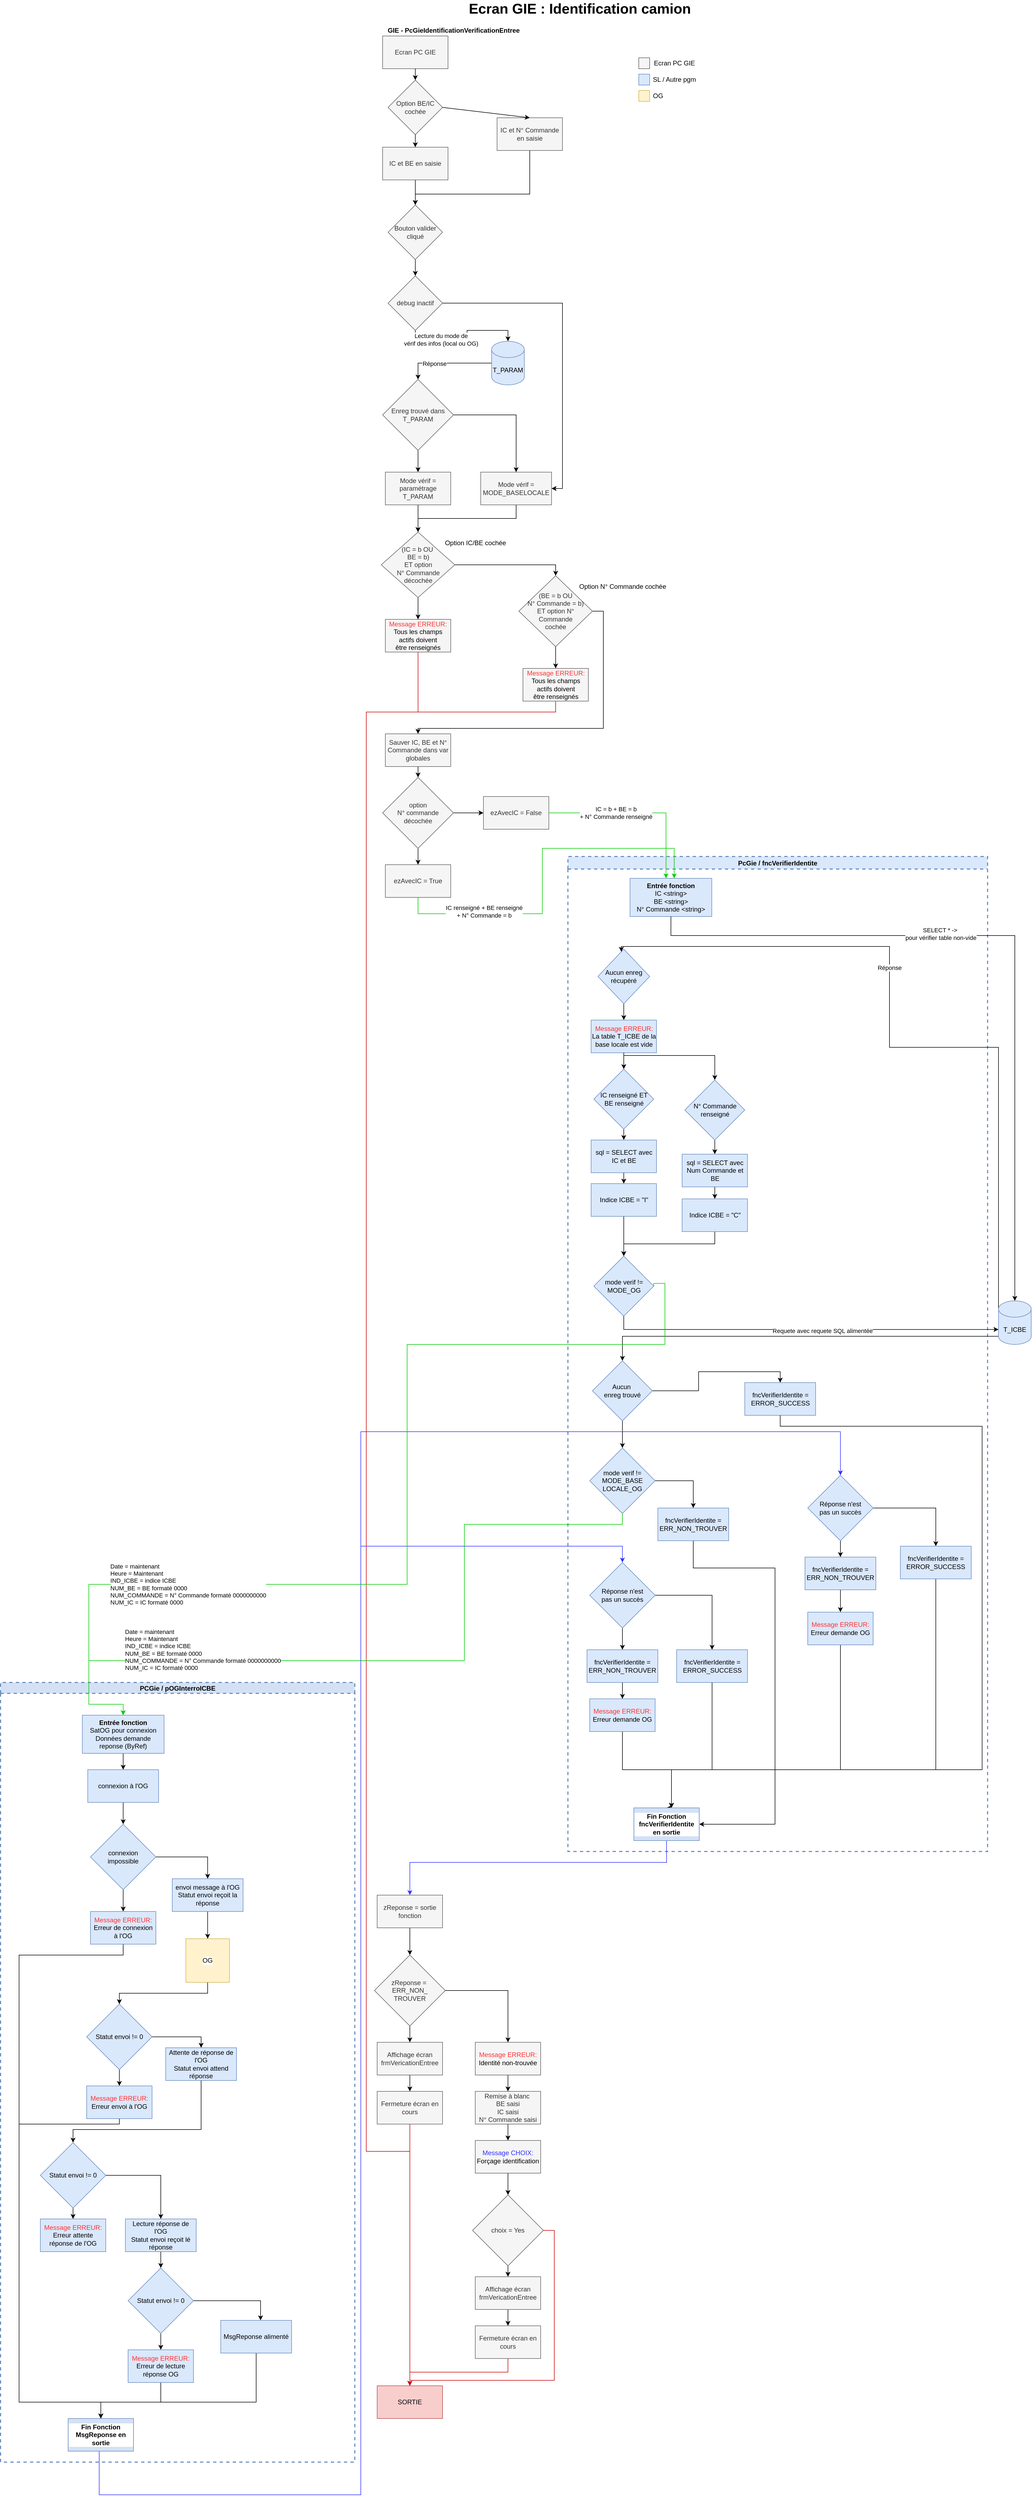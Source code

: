 <mxfile version="15.8.8" type="github">
  <diagram name="Page-1" id="c7558073-3199-34d8-9f00-42111426c3f3">
    <mxGraphModel dx="2248" dy="705" grid="1" gridSize="10" guides="1" tooltips="1" connect="1" arrows="1" fold="1" page="1" pageScale="1" pageWidth="826" pageHeight="1169" background="none" math="0" shadow="0">
      <root>
        <mxCell id="0" />
        <mxCell id="1" parent="0" />
        <mxCell id="ohkQfGkh49p79hyeSbiT-116" style="edgeStyle=orthogonalEdgeStyle;rounded=0;orthogonalLoop=1;jettySize=auto;html=1;exitX=0.5;exitY=1;exitDx=0;exitDy=0;entryX=0.5;entryY=0;entryDx=0;entryDy=0;" edge="1" parent="1" source="ohkQfGkh49p79hyeSbiT-112" target="ohkQfGkh49p79hyeSbiT-114">
          <mxGeometry relative="1" as="geometry" />
        </mxCell>
        <mxCell id="ohkQfGkh49p79hyeSbiT-112" value="Bouton valider cliqué" style="rhombus;whiteSpace=wrap;html=1;fillColor=#f5f5f5;fontColor=#333333;strokeColor=#666666;" vertex="1" parent="1">
          <mxGeometry x="80" y="390" width="100" height="100" as="geometry" />
        </mxCell>
        <mxCell id="ohkQfGkh49p79hyeSbiT-113" value="" style="endArrow=classic;html=1;rounded=0;exitX=0.5;exitY=1;exitDx=0;exitDy=0;" edge="1" parent="1" source="ohkQfGkh49p79hyeSbiT-107" target="ohkQfGkh49p79hyeSbiT-112">
          <mxGeometry width="50" height="50" relative="1" as="geometry">
            <mxPoint x="440" y="450" as="sourcePoint" />
            <mxPoint x="490" y="400" as="targetPoint" />
          </mxGeometry>
        </mxCell>
        <mxCell id="ohkQfGkh49p79hyeSbiT-118" style="edgeStyle=orthogonalEdgeStyle;rounded=0;orthogonalLoop=1;jettySize=auto;html=1;exitX=0.5;exitY=1;exitDx=0;exitDy=0;" edge="1" parent="1" source="ohkQfGkh49p79hyeSbiT-114" target="ohkQfGkh49p79hyeSbiT-117">
          <mxGeometry relative="1" as="geometry" />
        </mxCell>
        <mxCell id="ohkQfGkh49p79hyeSbiT-119" value="Lecture du mode de &lt;br&gt;vérif des infos (local ou OG)" style="edgeLabel;html=1;align=center;verticalAlign=middle;resizable=0;points=[];" vertex="1" connectable="0" parent="ohkQfGkh49p79hyeSbiT-118">
          <mxGeometry x="-0.419" y="3" relative="1" as="geometry">
            <mxPoint as="offset" />
          </mxGeometry>
        </mxCell>
        <mxCell id="ohkQfGkh49p79hyeSbiT-127" style="edgeStyle=orthogonalEdgeStyle;rounded=0;orthogonalLoop=1;jettySize=auto;html=1;exitX=1;exitY=0.5;exitDx=0;exitDy=0;entryX=1;entryY=0.5;entryDx=0;entryDy=0;" edge="1" parent="1" source="ohkQfGkh49p79hyeSbiT-114" target="ohkQfGkh49p79hyeSbiT-125">
          <mxGeometry relative="1" as="geometry">
            <Array as="points">
              <mxPoint x="400" y="570" />
              <mxPoint x="400" y="910" />
            </Array>
          </mxGeometry>
        </mxCell>
        <mxCell id="ohkQfGkh49p79hyeSbiT-114" value="debug inactif" style="rhombus;whiteSpace=wrap;html=1;fillColor=#f5f5f5;fontColor=#333333;strokeColor=#666666;" vertex="1" parent="1">
          <mxGeometry x="80" y="520" width="100" height="100" as="geometry" />
        </mxCell>
        <mxCell id="ohkQfGkh49p79hyeSbiT-121" style="edgeStyle=orthogonalEdgeStyle;rounded=0;orthogonalLoop=1;jettySize=auto;html=1;exitX=0;exitY=0.5;exitDx=0;exitDy=0;exitPerimeter=0;entryX=0.5;entryY=0;entryDx=0;entryDy=0;" edge="1" parent="1" source="ohkQfGkh49p79hyeSbiT-117" target="ohkQfGkh49p79hyeSbiT-120">
          <mxGeometry relative="1" as="geometry" />
        </mxCell>
        <mxCell id="ohkQfGkh49p79hyeSbiT-122" value="Réponse" style="edgeLabel;html=1;align=center;verticalAlign=middle;resizable=0;points=[];" vertex="1" connectable="0" parent="ohkQfGkh49p79hyeSbiT-121">
          <mxGeometry x="0.274" y="1" relative="1" as="geometry">
            <mxPoint as="offset" />
          </mxGeometry>
        </mxCell>
        <mxCell id="ohkQfGkh49p79hyeSbiT-117" value="T_PARAM" style="shape=cylinder3;whiteSpace=wrap;html=1;boundedLbl=1;backgroundOutline=1;size=15;fillColor=#dae8fc;strokeColor=#6c8ebf;" vertex="1" parent="1">
          <mxGeometry x="270" y="640" width="60" height="80" as="geometry" />
        </mxCell>
        <mxCell id="ohkQfGkh49p79hyeSbiT-124" style="edgeStyle=orthogonalEdgeStyle;rounded=0;orthogonalLoop=1;jettySize=auto;html=1;exitX=0.5;exitY=1;exitDx=0;exitDy=0;entryX=0.5;entryY=0;entryDx=0;entryDy=0;" edge="1" parent="1" source="ohkQfGkh49p79hyeSbiT-120" target="ohkQfGkh49p79hyeSbiT-123">
          <mxGeometry relative="1" as="geometry" />
        </mxCell>
        <mxCell id="ohkQfGkh49p79hyeSbiT-126" style="edgeStyle=orthogonalEdgeStyle;rounded=0;orthogonalLoop=1;jettySize=auto;html=1;exitX=1;exitY=0.5;exitDx=0;exitDy=0;entryX=0.5;entryY=0;entryDx=0;entryDy=0;" edge="1" parent="1" source="ohkQfGkh49p79hyeSbiT-120" target="ohkQfGkh49p79hyeSbiT-125">
          <mxGeometry relative="1" as="geometry" />
        </mxCell>
        <mxCell id="ohkQfGkh49p79hyeSbiT-120" value="Enreg trouvé dans T_PARAM" style="rhombus;whiteSpace=wrap;html=1;fillColor=#f5f5f5;fontColor=#333333;strokeColor=#666666;" vertex="1" parent="1">
          <mxGeometry x="70" y="710" width="130" height="130" as="geometry" />
        </mxCell>
        <mxCell id="ohkQfGkh49p79hyeSbiT-145" style="edgeStyle=orthogonalEdgeStyle;rounded=0;orthogonalLoop=1;jettySize=auto;html=1;exitX=0.5;exitY=1;exitDx=0;exitDy=0;entryX=0.5;entryY=0;entryDx=0;entryDy=0;" edge="1" parent="1" source="ohkQfGkh49p79hyeSbiT-123" target="ohkQfGkh49p79hyeSbiT-144">
          <mxGeometry relative="1" as="geometry" />
        </mxCell>
        <mxCell id="ohkQfGkh49p79hyeSbiT-123" value="Mode vérif = paramétrage T_PARAM" style="rounded=0;whiteSpace=wrap;html=1;fillColor=#f5f5f5;fontColor=#333333;strokeColor=#666666;" vertex="1" parent="1">
          <mxGeometry x="75" y="880" width="120" height="60" as="geometry" />
        </mxCell>
        <mxCell id="ohkQfGkh49p79hyeSbiT-146" style="edgeStyle=orthogonalEdgeStyle;rounded=0;orthogonalLoop=1;jettySize=auto;html=1;exitX=0.5;exitY=1;exitDx=0;exitDy=0;" edge="1" parent="1" source="ohkQfGkh49p79hyeSbiT-125" target="ohkQfGkh49p79hyeSbiT-144">
          <mxGeometry relative="1" as="geometry" />
        </mxCell>
        <mxCell id="ohkQfGkh49p79hyeSbiT-125" value="Mode vérif = MODE_BASELOCALE" style="rounded=0;whiteSpace=wrap;html=1;fillColor=#f5f5f5;fontColor=#333333;strokeColor=#666666;" vertex="1" parent="1">
          <mxGeometry x="250" y="880" width="130" height="60" as="geometry" />
        </mxCell>
        <mxCell id="ohkQfGkh49p79hyeSbiT-102" value="Ecran PC GIE" style="rounded=0;whiteSpace=wrap;html=1;fillColor=#f5f5f5;fontColor=#333333;strokeColor=#666666;" vertex="1" parent="1">
          <mxGeometry x="70" y="80" width="120" height="60" as="geometry" />
        </mxCell>
        <mxCell id="ohkQfGkh49p79hyeSbiT-103" value="Option BE/IC cochée" style="rhombus;whiteSpace=wrap;html=1;fillColor=#f5f5f5;fontColor=#333333;strokeColor=#666666;" vertex="1" parent="1">
          <mxGeometry x="80" y="161" width="100" height="100" as="geometry" />
        </mxCell>
        <mxCell id="ohkQfGkh49p79hyeSbiT-107" value="IC et BE en saisie" style="rounded=0;whiteSpace=wrap;html=1;fillColor=#f5f5f5;fontColor=#333333;strokeColor=#666666;" vertex="1" parent="1">
          <mxGeometry x="70" y="284" width="120" height="60" as="geometry" />
        </mxCell>
        <mxCell id="ohkQfGkh49p79hyeSbiT-286" style="edgeStyle=orthogonalEdgeStyle;rounded=0;orthogonalLoop=1;jettySize=auto;html=1;exitX=0.5;exitY=1;exitDx=0;exitDy=0;fontSize=26;fontColor=#000000;" edge="1" parent="1" source="ohkQfGkh49p79hyeSbiT-110" target="ohkQfGkh49p79hyeSbiT-112">
          <mxGeometry relative="1" as="geometry">
            <Array as="points">
              <mxPoint x="340" y="370" />
              <mxPoint x="130" y="370" />
            </Array>
          </mxGeometry>
        </mxCell>
        <mxCell id="ohkQfGkh49p79hyeSbiT-110" value="IC et N° Commande en saisie" style="rounded=0;whiteSpace=wrap;html=1;fillColor=#f5f5f5;fontColor=#333333;strokeColor=#666666;" vertex="1" parent="1">
          <mxGeometry x="280" y="230" width="120" height="60" as="geometry" />
        </mxCell>
        <mxCell id="ohkQfGkh49p79hyeSbiT-105" value="" style="endArrow=classic;html=1;rounded=0;exitX=0.5;exitY=1;exitDx=0;exitDy=0;entryX=0.5;entryY=0;entryDx=0;entryDy=0;" edge="1" parent="1" source="ohkQfGkh49p79hyeSbiT-102" target="ohkQfGkh49p79hyeSbiT-103">
          <mxGeometry relative="1" as="geometry">
            <mxPoint x="-250" y="-160" as="sourcePoint" />
            <mxPoint x="-150" y="-160" as="targetPoint" />
          </mxGeometry>
        </mxCell>
        <mxCell id="ohkQfGkh49p79hyeSbiT-111" value="" style="endArrow=classic;html=1;rounded=0;exitX=1;exitY=0.5;exitDx=0;exitDy=0;entryX=0.5;entryY=0;entryDx=0;entryDy=0;" edge="1" parent="1" source="ohkQfGkh49p79hyeSbiT-103" target="ohkQfGkh49p79hyeSbiT-110">
          <mxGeometry width="50" height="50" relative="1" as="geometry">
            <mxPoint x="-220" y="-140" as="sourcePoint" />
            <mxPoint x="-170" y="-190" as="targetPoint" />
          </mxGeometry>
        </mxCell>
        <mxCell id="ohkQfGkh49p79hyeSbiT-108" value="" style="endArrow=classic;html=1;rounded=0;" edge="1" parent="1" source="ohkQfGkh49p79hyeSbiT-103" target="ohkQfGkh49p79hyeSbiT-107">
          <mxGeometry relative="1" as="geometry">
            <mxPoint x="-530" y="-130" as="sourcePoint" />
            <mxPoint x="-530" y="-109" as="targetPoint" />
          </mxGeometry>
        </mxCell>
        <mxCell id="ohkQfGkh49p79hyeSbiT-128" value="&lt;span style=&quot;font-weight: 700&quot;&gt;GIE - PcGieIdentificationVerificationEntree&lt;/span&gt;" style="text;html=1;align=center;verticalAlign=middle;resizable=0;points=[];autosize=1;strokeColor=none;fillColor=none;" vertex="1" parent="1">
          <mxGeometry x="70" y="60" width="260" height="20" as="geometry" />
        </mxCell>
        <mxCell id="ohkQfGkh49p79hyeSbiT-148" style="edgeStyle=orthogonalEdgeStyle;rounded=0;orthogonalLoop=1;jettySize=auto;html=1;exitX=0.5;exitY=1;exitDx=0;exitDy=0;entryX=0.5;entryY=0;entryDx=0;entryDy=0;fontColor=#000000;" edge="1" parent="1" source="ohkQfGkh49p79hyeSbiT-144" target="ohkQfGkh49p79hyeSbiT-147">
          <mxGeometry relative="1" as="geometry" />
        </mxCell>
        <mxCell id="ohkQfGkh49p79hyeSbiT-151" style="edgeStyle=orthogonalEdgeStyle;rounded=0;orthogonalLoop=1;jettySize=auto;html=1;exitX=1;exitY=0.5;exitDx=0;exitDy=0;entryX=0.5;entryY=0;entryDx=0;entryDy=0;fontColor=#000000;" edge="1" parent="1" source="ohkQfGkh49p79hyeSbiT-144" target="ohkQfGkh49p79hyeSbiT-149">
          <mxGeometry relative="1" as="geometry" />
        </mxCell>
        <mxCell id="ohkQfGkh49p79hyeSbiT-144" value="(IC = b OU&amp;nbsp;&lt;br&gt;BE = b)&lt;br&gt;ET option &lt;br&gt;N° Commande &lt;br&gt;décochée" style="rhombus;whiteSpace=wrap;html=1;fillColor=#f5f5f5;fontColor=#333333;strokeColor=#666666;" vertex="1" parent="1">
          <mxGeometry x="67.5" y="990" width="135" height="120" as="geometry" />
        </mxCell>
        <mxCell id="ohkQfGkh49p79hyeSbiT-287" style="edgeStyle=orthogonalEdgeStyle;rounded=0;orthogonalLoop=1;jettySize=auto;html=1;exitX=0.5;exitY=1;exitDx=0;exitDy=0;fontSize=26;fontColor=#000000;strokeColor=#CC0000;" edge="1" parent="1" source="ohkQfGkh49p79hyeSbiT-147" target="ohkQfGkh49p79hyeSbiT-264">
          <mxGeometry relative="1" as="geometry">
            <Array as="points">
              <mxPoint x="135" y="1320" />
              <mxPoint x="40" y="1320" />
              <mxPoint x="40" y="3960" />
              <mxPoint x="120" y="3960" />
            </Array>
          </mxGeometry>
        </mxCell>
        <mxCell id="ohkQfGkh49p79hyeSbiT-147" value="&lt;font color=&quot;#ff3333&quot;&gt;Message ERREUR:&lt;/font&gt;&lt;br&gt;&lt;font color=&quot;#000000&quot;&gt;Tous les champs actifs doivent être&amp;nbsp;renseignés&lt;/font&gt;" style="rounded=0;whiteSpace=wrap;html=1;fillColor=#f5f5f5;fontColor=#333333;strokeColor=#666666;" vertex="1" parent="1">
          <mxGeometry x="75" y="1150" width="120" height="60" as="geometry" />
        </mxCell>
        <mxCell id="ohkQfGkh49p79hyeSbiT-154" style="edgeStyle=orthogonalEdgeStyle;rounded=0;orthogonalLoop=1;jettySize=auto;html=1;exitX=0.5;exitY=1;exitDx=0;exitDy=0;entryX=0.5;entryY=0;entryDx=0;entryDy=0;fontColor=#000000;" edge="1" parent="1" source="ohkQfGkh49p79hyeSbiT-149" target="ohkQfGkh49p79hyeSbiT-153">
          <mxGeometry relative="1" as="geometry" />
        </mxCell>
        <mxCell id="ohkQfGkh49p79hyeSbiT-156" style="edgeStyle=orthogonalEdgeStyle;rounded=0;orthogonalLoop=1;jettySize=auto;html=1;exitX=1;exitY=0.5;exitDx=0;exitDy=0;fontColor=#000000;" edge="1" parent="1" source="ohkQfGkh49p79hyeSbiT-149" target="ohkQfGkh49p79hyeSbiT-155">
          <mxGeometry relative="1" as="geometry">
            <Array as="points">
              <mxPoint x="475" y="1135" />
              <mxPoint x="475" y="1350" />
              <mxPoint x="135" y="1350" />
            </Array>
          </mxGeometry>
        </mxCell>
        <mxCell id="ohkQfGkh49p79hyeSbiT-149" value="(BE = b OU &lt;br&gt;N° Commande = b) &lt;br&gt;ET option N° Commande &lt;br&gt;cochée" style="rhombus;whiteSpace=wrap;html=1;fillColor=#f5f5f5;fontColor=#333333;strokeColor=#666666;" vertex="1" parent="1">
          <mxGeometry x="320" y="1070" width="135" height="130" as="geometry" />
        </mxCell>
        <mxCell id="ohkQfGkh49p79hyeSbiT-150" value="Option IC/BE cochée" style="text;html=1;align=center;verticalAlign=middle;resizable=0;points=[];autosize=1;strokeColor=none;fillColor=none;fontColor=#000000;" vertex="1" parent="1">
          <mxGeometry x="175" y="1000" width="130" height="20" as="geometry" />
        </mxCell>
        <mxCell id="ohkQfGkh49p79hyeSbiT-152" value="Option N° Commande cochée" style="text;html=1;align=center;verticalAlign=middle;resizable=0;points=[];autosize=1;strokeColor=none;fillColor=none;fontColor=#000000;" vertex="1" parent="1">
          <mxGeometry x="420" y="1080" width="180" height="20" as="geometry" />
        </mxCell>
        <mxCell id="ohkQfGkh49p79hyeSbiT-288" style="edgeStyle=orthogonalEdgeStyle;rounded=0;orthogonalLoop=1;jettySize=auto;html=1;exitX=0.5;exitY=1;exitDx=0;exitDy=0;fontSize=26;fontColor=#000000;strokeColor=#CC0000;" edge="1" parent="1" source="ohkQfGkh49p79hyeSbiT-153" target="ohkQfGkh49p79hyeSbiT-264">
          <mxGeometry relative="1" as="geometry">
            <Array as="points">
              <mxPoint x="388" y="1320" />
              <mxPoint x="40" y="1320" />
              <mxPoint x="40" y="3960" />
              <mxPoint x="120" y="3960" />
            </Array>
          </mxGeometry>
        </mxCell>
        <mxCell id="ohkQfGkh49p79hyeSbiT-153" value="&lt;font color=&quot;#ff3333&quot;&gt;Message ERREUR:&lt;/font&gt;&lt;br&gt;&lt;font color=&quot;#000000&quot;&gt;Tous les champs actifs doivent être&amp;nbsp;renseignés&lt;/font&gt;" style="rounded=0;whiteSpace=wrap;html=1;fillColor=#f5f5f5;fontColor=#333333;strokeColor=#666666;" vertex="1" parent="1">
          <mxGeometry x="327.5" y="1240" width="120" height="60" as="geometry" />
        </mxCell>
        <mxCell id="ohkQfGkh49p79hyeSbiT-158" style="edgeStyle=orthogonalEdgeStyle;rounded=0;orthogonalLoop=1;jettySize=auto;html=1;exitX=0.5;exitY=1;exitDx=0;exitDy=0;entryX=0.5;entryY=0;entryDx=0;entryDy=0;fontColor=#000000;" edge="1" parent="1" source="ohkQfGkh49p79hyeSbiT-155" target="ohkQfGkh49p79hyeSbiT-157">
          <mxGeometry relative="1" as="geometry" />
        </mxCell>
        <mxCell id="ohkQfGkh49p79hyeSbiT-155" value="Sauver IC, BE et N° Commande dans var globales" style="rounded=0;whiteSpace=wrap;html=1;fillColor=#f5f5f5;fontColor=#333333;strokeColor=#666666;" vertex="1" parent="1">
          <mxGeometry x="75" y="1360" width="120" height="60" as="geometry" />
        </mxCell>
        <mxCell id="ohkQfGkh49p79hyeSbiT-251" style="edgeStyle=orthogonalEdgeStyle;rounded=0;orthogonalLoop=1;jettySize=auto;html=1;exitX=1;exitY=0.5;exitDx=0;exitDy=0;fontColor=#000000;" edge="1" parent="1" source="ohkQfGkh49p79hyeSbiT-157" target="ohkQfGkh49p79hyeSbiT-249">
          <mxGeometry relative="1" as="geometry" />
        </mxCell>
        <mxCell id="ohkQfGkh49p79hyeSbiT-254" style="edgeStyle=orthogonalEdgeStyle;rounded=0;orthogonalLoop=1;jettySize=auto;html=1;exitX=0.5;exitY=1;exitDx=0;exitDy=0;entryX=0.5;entryY=0;entryDx=0;entryDy=0;fontColor=#000000;" edge="1" parent="1" source="ohkQfGkh49p79hyeSbiT-157" target="ohkQfGkh49p79hyeSbiT-253">
          <mxGeometry relative="1" as="geometry" />
        </mxCell>
        <mxCell id="ohkQfGkh49p79hyeSbiT-157" value="option &lt;br&gt;N° commande décochée" style="rhombus;whiteSpace=wrap;html=1;fillColor=#f5f5f5;fontColor=#333333;strokeColor=#666666;" vertex="1" parent="1">
          <mxGeometry x="70" y="1440" width="130" height="130" as="geometry" />
        </mxCell>
        <mxCell id="ohkQfGkh49p79hyeSbiT-160" value="" style="group" vertex="1" connectable="0" parent="1">
          <mxGeometry x="540" y="120" width="110" height="80" as="geometry" />
        </mxCell>
        <mxCell id="ohkQfGkh49p79hyeSbiT-129" value="" style="rounded=0;whiteSpace=wrap;html=1;fillColor=#f5f5f5;fontColor=#333333;strokeColor=#666666;container=0;" vertex="1" parent="ohkQfGkh49p79hyeSbiT-160">
          <mxGeometry width="20" height="20" as="geometry" />
        </mxCell>
        <mxCell id="ohkQfGkh49p79hyeSbiT-130" value="Ecran PC GIE" style="text;html=1;align=center;verticalAlign=middle;resizable=0;points=[];autosize=1;strokeColor=none;fillColor=none;container=0;" vertex="1" parent="ohkQfGkh49p79hyeSbiT-160">
          <mxGeometry x="20" width="90" height="20" as="geometry" />
        </mxCell>
        <mxCell id="ohkQfGkh49p79hyeSbiT-133" value="" style="rounded=0;whiteSpace=wrap;html=1;fillColor=#dae8fc;strokeColor=#6c8ebf;container=0;" vertex="1" parent="ohkQfGkh49p79hyeSbiT-160">
          <mxGeometry y="30" width="20" height="20" as="geometry" />
        </mxCell>
        <mxCell id="ohkQfGkh49p79hyeSbiT-134" value="SL / Autre pgm" style="text;html=1;align=center;verticalAlign=middle;resizable=0;points=[];autosize=1;strokeColor=none;fillColor=none;container=0;" vertex="1" parent="ohkQfGkh49p79hyeSbiT-160">
          <mxGeometry x="20" y="30" width="90" height="20" as="geometry" />
        </mxCell>
        <mxCell id="ohkQfGkh49p79hyeSbiT-141" value="" style="rounded=0;whiteSpace=wrap;html=1;fillColor=#fff2cc;strokeColor=#d6b656;container=0;" vertex="1" parent="ohkQfGkh49p79hyeSbiT-160">
          <mxGeometry y="60" width="20" height="20" as="geometry" />
        </mxCell>
        <mxCell id="ohkQfGkh49p79hyeSbiT-142" value="OG" style="text;html=1;align=center;verticalAlign=middle;resizable=0;points=[];autosize=1;strokeColor=none;fillColor=none;container=0;" vertex="1" parent="ohkQfGkh49p79hyeSbiT-160">
          <mxGeometry x="20" y="60" width="30" height="20" as="geometry" />
        </mxCell>
        <mxCell id="ohkQfGkh49p79hyeSbiT-166" value="PcGie / fncVerifierIdentite" style="swimlane;fillColor=#dae8fc;strokeColor=#6C8EBF;dashed=1;strokeWidth=2;" vertex="1" parent="1">
          <mxGeometry x="410" y="1585" width="770" height="1825" as="geometry">
            <mxRectangle x="460" y="1460" width="130" height="23" as="alternateBounds" />
          </mxGeometry>
        </mxCell>
        <mxCell id="ohkQfGkh49p79hyeSbiT-169" value="&lt;b&gt;Entrée fonction&lt;/b&gt;&lt;br&gt;IC &amp;lt;string&amp;gt;&lt;br&gt;BE &amp;lt;string&amp;gt;&lt;br&gt;N° Commande &amp;lt;string&amp;gt;" style="rounded=0;whiteSpace=wrap;html=1;fillColor=#dae8fc;strokeColor=#6c8ebf;" vertex="1" parent="ohkQfGkh49p79hyeSbiT-166">
          <mxGeometry x="114" y="40" width="150" height="70" as="geometry" />
        </mxCell>
        <mxCell id="ohkQfGkh49p79hyeSbiT-176" style="edgeStyle=orthogonalEdgeStyle;rounded=0;orthogonalLoop=1;jettySize=auto;html=1;exitX=0.5;exitY=1;exitDx=0;exitDy=0;fontColor=#000000;" edge="1" parent="ohkQfGkh49p79hyeSbiT-166" source="ohkQfGkh49p79hyeSbiT-172" target="ohkQfGkh49p79hyeSbiT-175">
          <mxGeometry relative="1" as="geometry" />
        </mxCell>
        <mxCell id="ohkQfGkh49p79hyeSbiT-172" value="Aucun enreg récupéré" style="rhombus;whiteSpace=wrap;html=1;fillColor=#dae8fc;strokeColor=#6c8ebf;" vertex="1" parent="ohkQfGkh49p79hyeSbiT-166">
          <mxGeometry x="55" y="170" width="95" height="100" as="geometry" />
        </mxCell>
        <mxCell id="ohkQfGkh49p79hyeSbiT-178" style="edgeStyle=orthogonalEdgeStyle;rounded=0;orthogonalLoop=1;jettySize=auto;html=1;exitX=0.5;exitY=1;exitDx=0;exitDy=0;fontColor=#000000;" edge="1" parent="ohkQfGkh49p79hyeSbiT-166" source="ohkQfGkh49p79hyeSbiT-175" target="ohkQfGkh49p79hyeSbiT-177">
          <mxGeometry relative="1" as="geometry" />
        </mxCell>
        <mxCell id="ohkQfGkh49p79hyeSbiT-175" value="&lt;font color=&quot;#ff3333&quot;&gt;Message ERREUR:&lt;/font&gt;&lt;br&gt;&lt;font color=&quot;#000000&quot;&gt;La table T_ICBE de la base locale est vide&lt;/font&gt;" style="rounded=0;whiteSpace=wrap;html=1;fillColor=#dae8fc;strokeColor=#6c8ebf;" vertex="1" parent="ohkQfGkh49p79hyeSbiT-166">
          <mxGeometry x="42.5" y="300" width="120" height="60" as="geometry" />
        </mxCell>
        <mxCell id="ohkQfGkh49p79hyeSbiT-189" style="edgeStyle=orthogonalEdgeStyle;rounded=0;orthogonalLoop=1;jettySize=auto;html=1;exitX=0.5;exitY=1;exitDx=0;exitDy=0;entryX=0.5;entryY=0;entryDx=0;entryDy=0;fontColor=#000000;" edge="1" parent="ohkQfGkh49p79hyeSbiT-166" source="ohkQfGkh49p79hyeSbiT-177" target="ohkQfGkh49p79hyeSbiT-186">
          <mxGeometry relative="1" as="geometry" />
        </mxCell>
        <mxCell id="ohkQfGkh49p79hyeSbiT-177" value="IC renseigné ET&lt;br&gt;BE renseigné" style="rhombus;whiteSpace=wrap;html=1;fillColor=#dae8fc;strokeColor=#6c8ebf;" vertex="1" parent="ohkQfGkh49p79hyeSbiT-166">
          <mxGeometry x="47.5" y="390" width="110" height="110" as="geometry" />
        </mxCell>
        <mxCell id="ohkQfGkh49p79hyeSbiT-204" style="edgeStyle=orthogonalEdgeStyle;rounded=0;orthogonalLoop=1;jettySize=auto;html=1;exitX=0.5;exitY=1;exitDx=0;exitDy=0;fontColor=#000000;" edge="1" parent="ohkQfGkh49p79hyeSbiT-166" source="ohkQfGkh49p79hyeSbiT-181" target="ohkQfGkh49p79hyeSbiT-198">
          <mxGeometry relative="1" as="geometry" />
        </mxCell>
        <mxCell id="ohkQfGkh49p79hyeSbiT-181" value="Indice ICBE = &quot;I&quot;" style="rounded=0;whiteSpace=wrap;html=1;fillColor=#dae8fc;strokeColor=#6c8ebf;" vertex="1" parent="ohkQfGkh49p79hyeSbiT-166">
          <mxGeometry x="42.5" y="600" width="120" height="60" as="geometry" />
        </mxCell>
        <mxCell id="ohkQfGkh49p79hyeSbiT-190" style="edgeStyle=orthogonalEdgeStyle;rounded=0;orthogonalLoop=1;jettySize=auto;html=1;exitX=0.5;exitY=1;exitDx=0;exitDy=0;entryX=0.5;entryY=0;entryDx=0;entryDy=0;fontColor=#000000;" edge="1" parent="ohkQfGkh49p79hyeSbiT-166" source="ohkQfGkh49p79hyeSbiT-186" target="ohkQfGkh49p79hyeSbiT-181">
          <mxGeometry relative="1" as="geometry" />
        </mxCell>
        <mxCell id="ohkQfGkh49p79hyeSbiT-186" value="sql = SELECT avec IC et BE" style="rounded=0;whiteSpace=wrap;html=1;fillColor=#dae8fc;strokeColor=#6c8ebf;" vertex="1" parent="ohkQfGkh49p79hyeSbiT-166">
          <mxGeometry x="42.5" y="520" width="120" height="60" as="geometry" />
        </mxCell>
        <mxCell id="ohkQfGkh49p79hyeSbiT-198" value="mode verif != MODE_OG" style="rhombus;whiteSpace=wrap;html=1;fillColor=#dae8fc;strokeColor=#6c8ebf;" vertex="1" parent="ohkQfGkh49p79hyeSbiT-166">
          <mxGeometry x="47.5" y="733" width="110" height="110" as="geometry" />
        </mxCell>
        <mxCell id="ohkQfGkh49p79hyeSbiT-229" value="fncVerifierIdentite = ERROR_SUCCESS" style="rounded=0;whiteSpace=wrap;html=1;fillColor=#dae8fc;strokeColor=#6c8ebf;" vertex="1" parent="ohkQfGkh49p79hyeSbiT-166">
          <mxGeometry x="324.5" y="965" width="130" height="60" as="geometry" />
        </mxCell>
        <mxCell id="ohkQfGkh49p79hyeSbiT-173" style="edgeStyle=orthogonalEdgeStyle;rounded=0;orthogonalLoop=1;jettySize=auto;html=1;exitX=0;exitY=0;exitDx=0;exitDy=15;exitPerimeter=0;fontColor=#000000;" edge="1" parent="1" source="ohkQfGkh49p79hyeSbiT-168" target="ohkQfGkh49p79hyeSbiT-172">
          <mxGeometry relative="1" as="geometry">
            <Array as="points">
              <mxPoint x="1000" y="1935" />
              <mxPoint x="1000" y="1750" />
              <mxPoint x="508" y="1750" />
            </Array>
          </mxGeometry>
        </mxCell>
        <mxCell id="ohkQfGkh49p79hyeSbiT-174" value="Réponse" style="edgeLabel;html=1;align=center;verticalAlign=middle;resizable=0;points=[];fontColor=#000000;" vertex="1" connectable="0" parent="ohkQfGkh49p79hyeSbiT-173">
          <mxGeometry x="0.209" relative="1" as="geometry">
            <mxPoint as="offset" />
          </mxGeometry>
        </mxCell>
        <mxCell id="ohkQfGkh49p79hyeSbiT-209" style="edgeStyle=orthogonalEdgeStyle;rounded=0;orthogonalLoop=1;jettySize=auto;html=1;exitX=0;exitY=1;exitDx=0;exitDy=-15;exitPerimeter=0;entryX=0.5;entryY=0;entryDx=0;entryDy=0;fontColor=#000000;" edge="1" parent="1" source="ohkQfGkh49p79hyeSbiT-168" target="ohkQfGkh49p79hyeSbiT-208">
          <mxGeometry relative="1" as="geometry" />
        </mxCell>
        <mxCell id="ohkQfGkh49p79hyeSbiT-168" value="T_ICBE" style="shape=cylinder3;whiteSpace=wrap;html=1;boundedLbl=1;backgroundOutline=1;size=15;fillColor=#dae8fc;strokeColor=#6c8ebf;" vertex="1" parent="1">
          <mxGeometry x="1200" y="2400" width="60" height="80" as="geometry" />
        </mxCell>
        <mxCell id="ohkQfGkh49p79hyeSbiT-170" style="edgeStyle=orthogonalEdgeStyle;rounded=0;orthogonalLoop=1;jettySize=auto;html=1;exitX=0.5;exitY=1;exitDx=0;exitDy=0;entryX=0.5;entryY=0;entryDx=0;entryDy=0;entryPerimeter=0;fontColor=#000000;" edge="1" parent="1" source="ohkQfGkh49p79hyeSbiT-169" target="ohkQfGkh49p79hyeSbiT-168">
          <mxGeometry relative="1" as="geometry">
            <Array as="points">
              <mxPoint x="600" y="1730" />
              <mxPoint x="1070" y="1730" />
            </Array>
          </mxGeometry>
        </mxCell>
        <mxCell id="ohkQfGkh49p79hyeSbiT-171" value="SELECT * -&amp;gt;&amp;nbsp;&lt;br&gt;pour vérifier table non-vide" style="edgeLabel;html=1;align=center;verticalAlign=middle;resizable=0;points=[];fontColor=#000000;" vertex="1" connectable="0" parent="ohkQfGkh49p79hyeSbiT-170">
          <mxGeometry x="-0.196" y="3" relative="1" as="geometry">
            <mxPoint x="-7" as="offset" />
          </mxGeometry>
        </mxCell>
        <mxCell id="ohkQfGkh49p79hyeSbiT-195" style="edgeStyle=orthogonalEdgeStyle;rounded=0;orthogonalLoop=1;jettySize=auto;html=1;exitX=0.5;exitY=1;exitDx=0;exitDy=0;fontColor=#000000;" edge="1" parent="1" source="ohkQfGkh49p79hyeSbiT-191" target="ohkQfGkh49p79hyeSbiT-193">
          <mxGeometry relative="1" as="geometry">
            <mxPoint x="679.5" y="2125" as="targetPoint" />
          </mxGeometry>
        </mxCell>
        <mxCell id="ohkQfGkh49p79hyeSbiT-191" value="N° Commande&lt;br&gt;renseigné" style="rhombus;whiteSpace=wrap;html=1;fillColor=#dae8fc;strokeColor=#6c8ebf;" vertex="1" parent="1">
          <mxGeometry x="624.5" y="1995" width="110" height="110" as="geometry" />
        </mxCell>
        <mxCell id="ohkQfGkh49p79hyeSbiT-205" style="edgeStyle=orthogonalEdgeStyle;rounded=0;orthogonalLoop=1;jettySize=auto;html=1;exitX=0.5;exitY=1;exitDx=0;exitDy=0;fontColor=#000000;" edge="1" parent="1" source="ohkQfGkh49p79hyeSbiT-192" target="ohkQfGkh49p79hyeSbiT-198">
          <mxGeometry relative="1" as="geometry" />
        </mxCell>
        <mxCell id="ohkQfGkh49p79hyeSbiT-192" value="Indice ICBE = &quot;C&quot;" style="rounded=0;whiteSpace=wrap;html=1;fillColor=#dae8fc;strokeColor=#6c8ebf;" vertex="1" parent="1">
          <mxGeometry x="619.5" y="2213" width="120" height="60" as="geometry" />
        </mxCell>
        <mxCell id="ohkQfGkh49p79hyeSbiT-202" style="edgeStyle=orthogonalEdgeStyle;rounded=0;orthogonalLoop=1;jettySize=auto;html=1;exitX=0.5;exitY=1;exitDx=0;exitDy=0;fontColor=#000000;" edge="1" parent="1" source="ohkQfGkh49p79hyeSbiT-193" target="ohkQfGkh49p79hyeSbiT-192">
          <mxGeometry relative="1" as="geometry" />
        </mxCell>
        <mxCell id="ohkQfGkh49p79hyeSbiT-193" value="sql = SELECT avec Num Commande et BE" style="rounded=0;whiteSpace=wrap;html=1;fillColor=#dae8fc;strokeColor=#6c8ebf;" vertex="1" parent="1">
          <mxGeometry x="619.5" y="2131" width="120" height="60" as="geometry" />
        </mxCell>
        <mxCell id="ohkQfGkh49p79hyeSbiT-194" style="edgeStyle=orthogonalEdgeStyle;rounded=0;orthogonalLoop=1;jettySize=auto;html=1;exitX=0.5;exitY=1;exitDx=0;exitDy=0;entryX=0.5;entryY=0;entryDx=0;entryDy=0;fontColor=#000000;" edge="1" parent="1" source="ohkQfGkh49p79hyeSbiT-175" target="ohkQfGkh49p79hyeSbiT-191">
          <mxGeometry relative="1" as="geometry">
            <Array as="points">
              <mxPoint x="513" y="1950" />
              <mxPoint x="680" y="1950" />
            </Array>
          </mxGeometry>
        </mxCell>
        <mxCell id="ohkQfGkh49p79hyeSbiT-206" style="edgeStyle=orthogonalEdgeStyle;rounded=0;orthogonalLoop=1;jettySize=auto;html=1;exitX=0.5;exitY=1;exitDx=0;exitDy=0;entryX=0;entryY=0;entryDx=0;entryDy=52.5;entryPerimeter=0;fontColor=#000000;" edge="1" parent="1" source="ohkQfGkh49p79hyeSbiT-198" target="ohkQfGkh49p79hyeSbiT-168">
          <mxGeometry relative="1" as="geometry" />
        </mxCell>
        <mxCell id="ohkQfGkh49p79hyeSbiT-207" value="Requete avec requete SQL alimentée" style="edgeLabel;html=1;align=center;verticalAlign=middle;resizable=0;points=[];fontColor=#000000;" vertex="1" connectable="0" parent="ohkQfGkh49p79hyeSbiT-206">
          <mxGeometry x="0.088" y="-2" relative="1" as="geometry">
            <mxPoint x="1" as="offset" />
          </mxGeometry>
        </mxCell>
        <mxCell id="ohkQfGkh49p79hyeSbiT-211" style="edgeStyle=orthogonalEdgeStyle;rounded=0;orthogonalLoop=1;jettySize=auto;html=1;exitX=0.5;exitY=1;exitDx=0;exitDy=0;fontColor=#000000;" edge="1" parent="1" source="ohkQfGkh49p79hyeSbiT-208" target="ohkQfGkh49p79hyeSbiT-210">
          <mxGeometry relative="1" as="geometry" />
        </mxCell>
        <mxCell id="ohkQfGkh49p79hyeSbiT-230" style="edgeStyle=orthogonalEdgeStyle;rounded=0;orthogonalLoop=1;jettySize=auto;html=1;exitX=1;exitY=0.5;exitDx=0;exitDy=0;entryX=0.5;entryY=0;entryDx=0;entryDy=0;fontColor=#000000;" edge="1" parent="1" source="ohkQfGkh49p79hyeSbiT-208" target="ohkQfGkh49p79hyeSbiT-229">
          <mxGeometry relative="1" as="geometry" />
        </mxCell>
        <mxCell id="ohkQfGkh49p79hyeSbiT-208" value="Aucun&amp;nbsp;&lt;br&gt;enreg trouvé" style="rhombus;whiteSpace=wrap;html=1;fillColor=#dae8fc;strokeColor=#6c8ebf;" vertex="1" parent="1">
          <mxGeometry x="455" y="2510" width="110" height="110" as="geometry" />
        </mxCell>
        <mxCell id="ohkQfGkh49p79hyeSbiT-214" style="edgeStyle=orthogonalEdgeStyle;rounded=0;orthogonalLoop=1;jettySize=auto;html=1;exitX=0.5;exitY=1;exitDx=0;exitDy=0;fontColor=#000000;entryX=0.5;entryY=0;entryDx=0;entryDy=0;strokeColor=#00CC00;" edge="1" parent="1" source="ohkQfGkh49p79hyeSbiT-210" target="ohkQfGkh49p79hyeSbiT-291">
          <mxGeometry relative="1" as="geometry">
            <mxPoint x="-330" y="2810" as="targetPoint" />
            <Array as="points">
              <mxPoint x="510" y="2810" />
              <mxPoint x="220" y="2810" />
              <mxPoint x="220" y="3060" />
              <mxPoint x="-469" y="3060" />
              <mxPoint x="-469" y="3140" />
              <mxPoint x="-406" y="3140" />
            </Array>
          </mxGeometry>
        </mxCell>
        <mxCell id="ohkQfGkh49p79hyeSbiT-217" value="&lt;div style=&quot;text-align: left&quot;&gt;Date = maintenant&lt;/div&gt;&lt;div style=&quot;text-align: left&quot;&gt;Heure = Maintenant&lt;/div&gt;&lt;div style=&quot;text-align: left&quot;&gt;IND_ICBE = indice ICBE&lt;/div&gt;&lt;div style=&quot;text-align: left&quot;&gt;NUM_BE = BE formaté 0000&lt;/div&gt;&lt;div style=&quot;text-align: left&quot;&gt;NUM_COMMANDE = N° Commande formaté 0000000000&lt;/div&gt;&lt;div style=&quot;text-align: left&quot;&gt;NUM_IC = IC formaté 0000&lt;/div&gt;" style="edgeLabel;html=1;align=center;verticalAlign=middle;resizable=0;points=[];fontColor=#000000;" vertex="1" connectable="0" parent="ohkQfGkh49p79hyeSbiT-214">
          <mxGeometry x="-0.645" y="-3" relative="1" as="geometry">
            <mxPoint x="-540" y="233" as="offset" />
          </mxGeometry>
        </mxCell>
        <mxCell id="ohkQfGkh49p79hyeSbiT-228" style="edgeStyle=orthogonalEdgeStyle;rounded=0;orthogonalLoop=1;jettySize=auto;html=1;exitX=1;exitY=0.5;exitDx=0;exitDy=0;entryX=0.5;entryY=0;entryDx=0;entryDy=0;fontColor=#000000;" edge="1" parent="1" source="ohkQfGkh49p79hyeSbiT-210" target="ohkQfGkh49p79hyeSbiT-227">
          <mxGeometry relative="1" as="geometry" />
        </mxCell>
        <mxCell id="ohkQfGkh49p79hyeSbiT-210" value="mode verif != &lt;br&gt;MODE_BASE&lt;br&gt;LOCALE_OG" style="rhombus;whiteSpace=wrap;html=1;fillColor=#dae8fc;strokeColor=#6c8ebf;" vertex="1" parent="1">
          <mxGeometry x="450" y="2670" width="120" height="120" as="geometry" />
        </mxCell>
        <mxCell id="ohkQfGkh49p79hyeSbiT-219" style="edgeStyle=orthogonalEdgeStyle;rounded=0;orthogonalLoop=1;jettySize=auto;html=1;fontColor=#000000;exitX=0.5;exitY=1;exitDx=0;exitDy=0;strokeColor=#3333FF;" edge="1" parent="1" source="ohkQfGkh49p79hyeSbiT-299" target="ohkQfGkh49p79hyeSbiT-218">
          <mxGeometry relative="1" as="geometry">
            <mxPoint x="-250" y="2870" as="sourcePoint" />
            <Array as="points">
              <mxPoint x="-450" y="4510" />
              <mxPoint x="-450" y="4590" />
              <mxPoint x="30" y="4590" />
              <mxPoint x="30" y="2850" />
              <mxPoint x="510" y="2850" />
            </Array>
          </mxGeometry>
        </mxCell>
        <mxCell id="ohkQfGkh49p79hyeSbiT-233" style="edgeStyle=orthogonalEdgeStyle;rounded=0;orthogonalLoop=1;jettySize=auto;html=1;fontColor=#000000;entryX=0.5;entryY=0;entryDx=0;entryDy=0;exitX=0.5;exitY=1;exitDx=0;exitDy=0;strokeColor=#3333FF;" edge="1" parent="1" source="ohkQfGkh49p79hyeSbiT-299" target="ohkQfGkh49p79hyeSbiT-234">
          <mxGeometry relative="1" as="geometry">
            <mxPoint x="1010" y="2600" as="targetPoint" />
            <mxPoint x="-260" y="2840" as="sourcePoint" />
            <Array as="points">
              <mxPoint x="-450" y="4510" />
              <mxPoint x="-450" y="4590" />
              <mxPoint x="30" y="4590" />
              <mxPoint x="30" y="2640" />
              <mxPoint x="910" y="2640" />
            </Array>
          </mxGeometry>
        </mxCell>
        <mxCell id="ohkQfGkh49p79hyeSbiT-223" style="edgeStyle=orthogonalEdgeStyle;rounded=0;orthogonalLoop=1;jettySize=auto;html=1;exitX=0.5;exitY=1;exitDx=0;exitDy=0;fontColor=#000000;" edge="1" parent="1" source="ohkQfGkh49p79hyeSbiT-218" target="ohkQfGkh49p79hyeSbiT-222">
          <mxGeometry relative="1" as="geometry" />
        </mxCell>
        <mxCell id="ohkQfGkh49p79hyeSbiT-226" style="edgeStyle=orthogonalEdgeStyle;rounded=0;orthogonalLoop=1;jettySize=auto;html=1;exitX=1;exitY=0.5;exitDx=0;exitDy=0;fontColor=#000000;" edge="1" parent="1" source="ohkQfGkh49p79hyeSbiT-218" target="ohkQfGkh49p79hyeSbiT-225">
          <mxGeometry relative="1" as="geometry" />
        </mxCell>
        <mxCell id="ohkQfGkh49p79hyeSbiT-218" value="Réponse n&#39;est &lt;br&gt;pas un succès" style="rhombus;whiteSpace=wrap;html=1;fillColor=#dae8fc;strokeColor=#6c8ebf;" vertex="1" parent="1">
          <mxGeometry x="450" y="2880" width="120" height="120" as="geometry" />
        </mxCell>
        <mxCell id="ohkQfGkh49p79hyeSbiT-242" style="edgeStyle=orthogonalEdgeStyle;rounded=0;orthogonalLoop=1;jettySize=auto;html=1;exitX=0.5;exitY=1;exitDx=0;exitDy=0;fontColor=#000000;" edge="1" parent="1" source="ohkQfGkh49p79hyeSbiT-220" target="ohkQfGkh49p79hyeSbiT-241">
          <mxGeometry relative="1" as="geometry">
            <Array as="points">
              <mxPoint x="510" y="3260" />
              <mxPoint x="600" y="3260" />
            </Array>
          </mxGeometry>
        </mxCell>
        <mxCell id="ohkQfGkh49p79hyeSbiT-220" value="&lt;font color=&quot;#ff3333&quot;&gt;Message ERREUR:&lt;/font&gt;&lt;br&gt;&lt;font color=&quot;#000000&quot;&gt;Erreur demande OG&lt;/font&gt;" style="rounded=0;whiteSpace=wrap;html=1;fillColor=#dae8fc;strokeColor=#6c8ebf;" vertex="1" parent="1">
          <mxGeometry x="450" y="3130" width="120" height="60" as="geometry" />
        </mxCell>
        <mxCell id="ohkQfGkh49p79hyeSbiT-224" style="edgeStyle=orthogonalEdgeStyle;rounded=0;orthogonalLoop=1;jettySize=auto;html=1;exitX=0.5;exitY=1;exitDx=0;exitDy=0;entryX=0.5;entryY=0;entryDx=0;entryDy=0;fontColor=#000000;" edge="1" parent="1" source="ohkQfGkh49p79hyeSbiT-222" target="ohkQfGkh49p79hyeSbiT-220">
          <mxGeometry relative="1" as="geometry" />
        </mxCell>
        <mxCell id="ohkQfGkh49p79hyeSbiT-222" value="fncVerifierIdentite = ERR_NON_TROUVER" style="rounded=0;whiteSpace=wrap;html=1;fillColor=#dae8fc;strokeColor=#6c8ebf;" vertex="1" parent="1">
          <mxGeometry x="445" y="3040" width="130" height="60" as="geometry" />
        </mxCell>
        <mxCell id="ohkQfGkh49p79hyeSbiT-243" style="edgeStyle=orthogonalEdgeStyle;rounded=0;orthogonalLoop=1;jettySize=auto;html=1;exitX=0.5;exitY=1;exitDx=0;exitDy=0;fontColor=#000000;" edge="1" parent="1" source="ohkQfGkh49p79hyeSbiT-225" target="ohkQfGkh49p79hyeSbiT-241">
          <mxGeometry relative="1" as="geometry">
            <mxPoint x="570" y="3250" as="targetPoint" />
            <Array as="points">
              <mxPoint x="675" y="3260" />
              <mxPoint x="600" y="3260" />
            </Array>
          </mxGeometry>
        </mxCell>
        <mxCell id="ohkQfGkh49p79hyeSbiT-225" value="fncVerifierIdentite = ERROR_SUCCESS" style="rounded=0;whiteSpace=wrap;html=1;fillColor=#dae8fc;strokeColor=#6c8ebf;" vertex="1" parent="1">
          <mxGeometry x="609.5" y="3040" width="130" height="60" as="geometry" />
        </mxCell>
        <mxCell id="ohkQfGkh49p79hyeSbiT-285" style="edgeStyle=orthogonalEdgeStyle;rounded=0;orthogonalLoop=1;jettySize=auto;html=1;exitX=0.5;exitY=1;exitDx=0;exitDy=0;fontSize=26;fontColor=#000000;" edge="1" parent="1" source="ohkQfGkh49p79hyeSbiT-227" target="ohkQfGkh49p79hyeSbiT-241">
          <mxGeometry relative="1" as="geometry">
            <Array as="points">
              <mxPoint x="640" y="2890" />
              <mxPoint x="790" y="2890" />
              <mxPoint x="790" y="3360" />
            </Array>
          </mxGeometry>
        </mxCell>
        <mxCell id="ohkQfGkh49p79hyeSbiT-227" value="fncVerifierIdentite = ERR_NON_TROUVER" style="rounded=0;whiteSpace=wrap;html=1;fillColor=#dae8fc;strokeColor=#6c8ebf;" vertex="1" parent="1">
          <mxGeometry x="575" y="2780" width="130" height="60" as="geometry" />
        </mxCell>
        <mxCell id="ohkQfGkh49p79hyeSbiT-246" style="edgeStyle=orthogonalEdgeStyle;rounded=0;orthogonalLoop=1;jettySize=auto;html=1;exitX=0.5;exitY=1;exitDx=0;exitDy=0;fontColor=#000000;" edge="1" parent="1" source="ohkQfGkh49p79hyeSbiT-229" target="ohkQfGkh49p79hyeSbiT-241">
          <mxGeometry relative="1" as="geometry">
            <Array as="points">
              <mxPoint x="1170" y="2630" />
              <mxPoint x="1170" y="3260" />
              <mxPoint x="600" y="3260" />
            </Array>
          </mxGeometry>
        </mxCell>
        <mxCell id="ohkQfGkh49p79hyeSbiT-238" style="edgeStyle=orthogonalEdgeStyle;rounded=0;orthogonalLoop=1;jettySize=auto;html=1;exitX=0.5;exitY=1;exitDx=0;exitDy=0;fontColor=#000000;" edge="1" parent="1" source="ohkQfGkh49p79hyeSbiT-234" target="ohkQfGkh49p79hyeSbiT-237">
          <mxGeometry relative="1" as="geometry" />
        </mxCell>
        <mxCell id="ohkQfGkh49p79hyeSbiT-240" style="edgeStyle=orthogonalEdgeStyle;rounded=0;orthogonalLoop=1;jettySize=auto;html=1;exitX=1;exitY=0.5;exitDx=0;exitDy=0;entryX=0.5;entryY=0;entryDx=0;entryDy=0;fontColor=#000000;" edge="1" parent="1" source="ohkQfGkh49p79hyeSbiT-234" target="ohkQfGkh49p79hyeSbiT-239">
          <mxGeometry relative="1" as="geometry" />
        </mxCell>
        <mxCell id="ohkQfGkh49p79hyeSbiT-234" value="Réponse n&#39;est &lt;br&gt;pas un succès" style="rhombus;whiteSpace=wrap;html=1;fillColor=#dae8fc;strokeColor=#6c8ebf;" vertex="1" parent="1">
          <mxGeometry x="850" y="2720" width="120" height="120" as="geometry" />
        </mxCell>
        <mxCell id="ohkQfGkh49p79hyeSbiT-244" style="edgeStyle=orthogonalEdgeStyle;rounded=0;orthogonalLoop=1;jettySize=auto;html=1;exitX=0.5;exitY=1;exitDx=0;exitDy=0;entryX=0.5;entryY=0;entryDx=0;entryDy=0;fontColor=#000000;" edge="1" parent="1" source="ohkQfGkh49p79hyeSbiT-235" target="ohkQfGkh49p79hyeSbiT-241">
          <mxGeometry relative="1" as="geometry">
            <Array as="points">
              <mxPoint x="910" y="3260" />
              <mxPoint x="600" y="3260" />
            </Array>
          </mxGeometry>
        </mxCell>
        <mxCell id="ohkQfGkh49p79hyeSbiT-235" value="&lt;font color=&quot;#ff3333&quot;&gt;Message ERREUR:&lt;/font&gt;&lt;br&gt;&lt;font color=&quot;#000000&quot;&gt;Erreur demande OG&lt;/font&gt;" style="rounded=0;whiteSpace=wrap;html=1;fillColor=#dae8fc;strokeColor=#6c8ebf;" vertex="1" parent="1">
          <mxGeometry x="850" y="2971" width="120" height="60" as="geometry" />
        </mxCell>
        <mxCell id="ohkQfGkh49p79hyeSbiT-236" style="edgeStyle=orthogonalEdgeStyle;rounded=0;orthogonalLoop=1;jettySize=auto;html=1;exitX=0.5;exitY=1;exitDx=0;exitDy=0;entryX=0.5;entryY=0;entryDx=0;entryDy=0;fontColor=#000000;" edge="1" parent="1" source="ohkQfGkh49p79hyeSbiT-237" target="ohkQfGkh49p79hyeSbiT-235">
          <mxGeometry relative="1" as="geometry" />
        </mxCell>
        <mxCell id="ohkQfGkh49p79hyeSbiT-237" value="fncVerifierIdentite = ERR_NON_TROUVER" style="rounded=0;whiteSpace=wrap;html=1;fillColor=#dae8fc;strokeColor=#6c8ebf;" vertex="1" parent="1">
          <mxGeometry x="845" y="2870" width="130" height="60" as="geometry" />
        </mxCell>
        <mxCell id="ohkQfGkh49p79hyeSbiT-245" style="edgeStyle=orthogonalEdgeStyle;rounded=0;orthogonalLoop=1;jettySize=auto;html=1;exitX=0.5;exitY=1;exitDx=0;exitDy=0;fontColor=#000000;" edge="1" parent="1" source="ohkQfGkh49p79hyeSbiT-239" target="ohkQfGkh49p79hyeSbiT-241">
          <mxGeometry relative="1" as="geometry">
            <Array as="points">
              <mxPoint x="1085" y="3260" />
              <mxPoint x="600" y="3260" />
            </Array>
          </mxGeometry>
        </mxCell>
        <mxCell id="ohkQfGkh49p79hyeSbiT-239" value="fncVerifierIdentite = ERROR_SUCCESS" style="rounded=0;whiteSpace=wrap;html=1;fillColor=#dae8fc;strokeColor=#6c8ebf;" vertex="1" parent="1">
          <mxGeometry x="1020" y="2850" width="130" height="60" as="geometry" />
        </mxCell>
        <mxCell id="ohkQfGkh49p79hyeSbiT-247" style="edgeStyle=orthogonalEdgeStyle;rounded=0;orthogonalLoop=1;jettySize=auto;html=1;exitX=0.5;exitY=1;exitDx=0;exitDy=0;fontColor=#000000;strokeColor=#3333FF;" edge="1" parent="1" source="ohkQfGkh49p79hyeSbiT-241" target="ohkQfGkh49p79hyeSbiT-248">
          <mxGeometry relative="1" as="geometry">
            <mxPoint x="120" y="3470" as="targetPoint" />
            <Array as="points">
              <mxPoint x="591" y="3430" />
              <mxPoint x="120" y="3430" />
            </Array>
          </mxGeometry>
        </mxCell>
        <mxCell id="ohkQfGkh49p79hyeSbiT-241" value="&lt;b&gt;Fin Fonction&lt;br&gt;fncVerifierIdentite en sortie&lt;br&gt;&lt;/b&gt;" style="rounded=0;whiteSpace=wrap;html=1;labelBackgroundColor=#FFFFFF;fillColor=#D4E1F5;strokeColor=#6c8ebf;" vertex="1" parent="1">
          <mxGeometry x="531" y="3330" width="120" height="60" as="geometry" />
        </mxCell>
        <mxCell id="ohkQfGkh49p79hyeSbiT-258" style="edgeStyle=orthogonalEdgeStyle;rounded=0;orthogonalLoop=1;jettySize=auto;html=1;exitX=0.5;exitY=1;exitDx=0;exitDy=0;fontColor=#000000;" edge="1" parent="1" source="ohkQfGkh49p79hyeSbiT-248" target="ohkQfGkh49p79hyeSbiT-257">
          <mxGeometry relative="1" as="geometry" />
        </mxCell>
        <mxCell id="ohkQfGkh49p79hyeSbiT-248" value="zReponse = sortie fonction" style="rounded=0;whiteSpace=wrap;html=1;fillColor=#f5f5f5;fontColor=#333333;strokeColor=#666666;" vertex="1" parent="1">
          <mxGeometry x="60" y="3490" width="120" height="60" as="geometry" />
        </mxCell>
        <mxCell id="ohkQfGkh49p79hyeSbiT-249" value="ezAvecIC = False" style="rounded=0;whiteSpace=wrap;html=1;fillColor=#f5f5f5;fontColor=#333333;strokeColor=#666666;" vertex="1" parent="1">
          <mxGeometry x="255" y="1475" width="120" height="60" as="geometry" />
        </mxCell>
        <mxCell id="ohkQfGkh49p79hyeSbiT-255" style="edgeStyle=orthogonalEdgeStyle;rounded=0;orthogonalLoop=1;jettySize=auto;html=1;exitX=0.5;exitY=1;exitDx=0;exitDy=0;fontColor=#000000;strokeColor=#00CC00;" edge="1" parent="1" source="ohkQfGkh49p79hyeSbiT-253" target="ohkQfGkh49p79hyeSbiT-169">
          <mxGeometry relative="1" as="geometry">
            <Array as="points">
              <mxPoint x="135" y="1690" />
              <mxPoint x="363" y="1690" />
              <mxPoint x="363" y="1570" />
              <mxPoint x="605" y="1570" />
            </Array>
          </mxGeometry>
        </mxCell>
        <mxCell id="ohkQfGkh49p79hyeSbiT-256" value="IC renseigné + BE renseigné&lt;br style=&quot;background-color: rgb(248 , 249 , 250)&quot;&gt;+ N° Commande = b" style="edgeLabel;html=1;align=center;verticalAlign=middle;resizable=0;points=[];fontColor=#000000;" vertex="1" connectable="0" parent="ohkQfGkh49p79hyeSbiT-255">
          <mxGeometry x="-0.809" y="-1" relative="1" as="geometry">
            <mxPoint x="86" y="-5" as="offset" />
          </mxGeometry>
        </mxCell>
        <mxCell id="ohkQfGkh49p79hyeSbiT-253" value="ezAvecIC = True" style="rounded=0;whiteSpace=wrap;html=1;fillColor=#f5f5f5;fontColor=#333333;strokeColor=#666666;" vertex="1" parent="1">
          <mxGeometry x="75" y="1600" width="120" height="60" as="geometry" />
        </mxCell>
        <mxCell id="ohkQfGkh49p79hyeSbiT-261" style="edgeStyle=orthogonalEdgeStyle;rounded=0;orthogonalLoop=1;jettySize=auto;html=1;exitX=0.5;exitY=1;exitDx=0;exitDy=0;fontColor=#000000;" edge="1" parent="1" source="ohkQfGkh49p79hyeSbiT-257" target="ohkQfGkh49p79hyeSbiT-260">
          <mxGeometry relative="1" as="geometry" />
        </mxCell>
        <mxCell id="ohkQfGkh49p79hyeSbiT-267" style="edgeStyle=orthogonalEdgeStyle;rounded=0;orthogonalLoop=1;jettySize=auto;html=1;exitX=1;exitY=0.5;exitDx=0;exitDy=0;fontColor=#000000;" edge="1" parent="1" source="ohkQfGkh49p79hyeSbiT-257" target="ohkQfGkh49p79hyeSbiT-266">
          <mxGeometry relative="1" as="geometry" />
        </mxCell>
        <mxCell id="ohkQfGkh49p79hyeSbiT-257" value="zReponse =&amp;nbsp;&lt;br&gt;ERR_NON_&lt;br&gt;TROUVER" style="rhombus;whiteSpace=wrap;html=1;fillColor=#f5f5f5;fontColor=#333333;strokeColor=#666666;" vertex="1" parent="1">
          <mxGeometry x="55" y="3600" width="130" height="130" as="geometry" />
        </mxCell>
        <mxCell id="ohkQfGkh49p79hyeSbiT-263" style="edgeStyle=orthogonalEdgeStyle;rounded=0;orthogonalLoop=1;jettySize=auto;html=1;exitX=0.5;exitY=1;exitDx=0;exitDy=0;fontColor=#000000;" edge="1" parent="1" source="ohkQfGkh49p79hyeSbiT-260" target="ohkQfGkh49p79hyeSbiT-262">
          <mxGeometry relative="1" as="geometry" />
        </mxCell>
        <mxCell id="ohkQfGkh49p79hyeSbiT-260" value="Affichage écran&lt;br&gt;frmVericationEntree" style="rounded=0;whiteSpace=wrap;html=1;fillColor=#f5f5f5;fontColor=#333333;strokeColor=#666666;" vertex="1" parent="1">
          <mxGeometry x="60" y="3760" width="120" height="60" as="geometry" />
        </mxCell>
        <mxCell id="ohkQfGkh49p79hyeSbiT-265" style="edgeStyle=orthogonalEdgeStyle;rounded=0;orthogonalLoop=1;jettySize=auto;html=1;exitX=0.5;exitY=1;exitDx=0;exitDy=0;entryX=0.5;entryY=0;entryDx=0;entryDy=0;fontColor=#000000;strokeColor=#CC0000;" edge="1" parent="1" source="ohkQfGkh49p79hyeSbiT-262" target="ohkQfGkh49p79hyeSbiT-264">
          <mxGeometry relative="1" as="geometry" />
        </mxCell>
        <mxCell id="ohkQfGkh49p79hyeSbiT-262" value="Fermeture écran en cours" style="rounded=0;whiteSpace=wrap;html=1;fillColor=#f5f5f5;fontColor=#333333;strokeColor=#666666;" vertex="1" parent="1">
          <mxGeometry x="60" y="3850" width="120" height="60" as="geometry" />
        </mxCell>
        <mxCell id="ohkQfGkh49p79hyeSbiT-264" value="SORTIE" style="rounded=0;whiteSpace=wrap;html=1;fillColor=#f8cecc;strokeColor=#b85450;" vertex="1" parent="1">
          <mxGeometry x="60" y="4390" width="120" height="60" as="geometry" />
        </mxCell>
        <mxCell id="ohkQfGkh49p79hyeSbiT-269" style="edgeStyle=orthogonalEdgeStyle;rounded=0;orthogonalLoop=1;jettySize=auto;html=1;exitX=0.5;exitY=1;exitDx=0;exitDy=0;fontColor=#000000;" edge="1" parent="1" source="ohkQfGkh49p79hyeSbiT-266" target="ohkQfGkh49p79hyeSbiT-268">
          <mxGeometry relative="1" as="geometry" />
        </mxCell>
        <mxCell id="ohkQfGkh49p79hyeSbiT-266" value="&lt;font color=&quot;#ff3333&quot;&gt;Message ERREUR:&lt;/font&gt;&lt;br&gt;&lt;font color=&quot;#000000&quot;&gt;Identité non-trouvée&lt;/font&gt;" style="rounded=0;whiteSpace=wrap;html=1;fillColor=#f5f5f5;fontColor=#333333;strokeColor=#666666;" vertex="1" parent="1">
          <mxGeometry x="240" y="3760" width="120" height="60" as="geometry" />
        </mxCell>
        <mxCell id="ohkQfGkh49p79hyeSbiT-271" style="edgeStyle=orthogonalEdgeStyle;rounded=0;orthogonalLoop=1;jettySize=auto;html=1;exitX=0.5;exitY=1;exitDx=0;exitDy=0;entryX=0.5;entryY=0;entryDx=0;entryDy=0;fontColor=#3333FF;" edge="1" parent="1" source="ohkQfGkh49p79hyeSbiT-268" target="ohkQfGkh49p79hyeSbiT-270">
          <mxGeometry relative="1" as="geometry" />
        </mxCell>
        <mxCell id="ohkQfGkh49p79hyeSbiT-268" value="Remise à blanc&amp;nbsp;&lt;br&gt;BE saisi&lt;br&gt;IC saisi&lt;br&gt;N° Commande saisi" style="rounded=0;whiteSpace=wrap;html=1;fillColor=#f5f5f5;fontColor=#333333;strokeColor=#666666;" vertex="1" parent="1">
          <mxGeometry x="240" y="3850" width="120" height="60" as="geometry" />
        </mxCell>
        <mxCell id="ohkQfGkh49p79hyeSbiT-273" style="edgeStyle=orthogonalEdgeStyle;rounded=0;orthogonalLoop=1;jettySize=auto;html=1;exitX=0.5;exitY=1;exitDx=0;exitDy=0;fontColor=#3333FF;" edge="1" parent="1" source="ohkQfGkh49p79hyeSbiT-270" target="ohkQfGkh49p79hyeSbiT-272">
          <mxGeometry relative="1" as="geometry" />
        </mxCell>
        <mxCell id="ohkQfGkh49p79hyeSbiT-270" value="&lt;font color=&quot;#3333ff&quot;&gt;Message CHOIX:&lt;/font&gt;&lt;br&gt;&lt;font color=&quot;#000000&quot;&gt;Forçage identification&lt;/font&gt;" style="rounded=0;whiteSpace=wrap;html=1;fillColor=#f5f5f5;fontColor=#333333;strokeColor=#666666;" vertex="1" parent="1">
          <mxGeometry x="240" y="3940" width="120" height="60" as="geometry" />
        </mxCell>
        <mxCell id="ohkQfGkh49p79hyeSbiT-280" style="edgeStyle=orthogonalEdgeStyle;rounded=0;orthogonalLoop=1;jettySize=auto;html=1;exitX=0.5;exitY=1;exitDx=0;exitDy=0;fontColor=#3333FF;" edge="1" parent="1" source="ohkQfGkh49p79hyeSbiT-272" target="ohkQfGkh49p79hyeSbiT-277">
          <mxGeometry relative="1" as="geometry" />
        </mxCell>
        <mxCell id="ohkQfGkh49p79hyeSbiT-282" style="edgeStyle=orthogonalEdgeStyle;rounded=0;orthogonalLoop=1;jettySize=auto;html=1;exitX=1;exitY=0.5;exitDx=0;exitDy=0;fontColor=#3333FF;entryX=0.5;entryY=0;entryDx=0;entryDy=0;strokeColor=#CC0000;" edge="1" parent="1" source="ohkQfGkh49p79hyeSbiT-272" target="ohkQfGkh49p79hyeSbiT-264">
          <mxGeometry relative="1" as="geometry">
            <mxPoint x="470" y="4380" as="targetPoint" />
            <Array as="points">
              <mxPoint x="385" y="4105" />
              <mxPoint x="385" y="4380" />
              <mxPoint x="120" y="4380" />
            </Array>
          </mxGeometry>
        </mxCell>
        <mxCell id="ohkQfGkh49p79hyeSbiT-272" value="choix = Yes" style="rhombus;whiteSpace=wrap;html=1;fillColor=#f5f5f5;fontColor=#333333;strokeColor=#666666;" vertex="1" parent="1">
          <mxGeometry x="235" y="4040" width="130" height="130" as="geometry" />
        </mxCell>
        <mxCell id="ohkQfGkh49p79hyeSbiT-276" style="edgeStyle=orthogonalEdgeStyle;rounded=0;orthogonalLoop=1;jettySize=auto;html=1;exitX=0.5;exitY=1;exitDx=0;exitDy=0;fontColor=#000000;" edge="1" parent="1" source="ohkQfGkh49p79hyeSbiT-277" target="ohkQfGkh49p79hyeSbiT-278">
          <mxGeometry relative="1" as="geometry" />
        </mxCell>
        <mxCell id="ohkQfGkh49p79hyeSbiT-277" value="Affichage écran&lt;br&gt;frmVericationEntree" style="rounded=0;whiteSpace=wrap;html=1;fillColor=#f5f5f5;fontColor=#333333;strokeColor=#666666;" vertex="1" parent="1">
          <mxGeometry x="240" y="4190" width="120" height="60" as="geometry" />
        </mxCell>
        <mxCell id="ohkQfGkh49p79hyeSbiT-281" style="edgeStyle=orthogonalEdgeStyle;rounded=0;orthogonalLoop=1;jettySize=auto;html=1;exitX=0.5;exitY=1;exitDx=0;exitDy=0;fontColor=#3333FF;strokeColor=#CC0000;" edge="1" parent="1" source="ohkQfGkh49p79hyeSbiT-278" target="ohkQfGkh49p79hyeSbiT-264">
          <mxGeometry relative="1" as="geometry">
            <mxPoint x="470" y="4380" as="targetPoint" />
          </mxGeometry>
        </mxCell>
        <mxCell id="ohkQfGkh49p79hyeSbiT-278" value="Fermeture écran en cours" style="rounded=0;whiteSpace=wrap;html=1;fillColor=#f5f5f5;fontColor=#333333;strokeColor=#666666;" vertex="1" parent="1">
          <mxGeometry x="240" y="4280" width="120" height="60" as="geometry" />
        </mxCell>
        <mxCell id="ohkQfGkh49p79hyeSbiT-283" value="&lt;font color=&quot;#000000&quot; size=&quot;1&quot;&gt;&lt;b style=&quot;font-size: 26px&quot;&gt;Ecran GIE : Identification camion&amp;nbsp;&lt;/b&gt;&lt;/font&gt;" style="text;html=1;align=center;verticalAlign=middle;resizable=0;points=[];autosize=1;strokeColor=none;fillColor=none;fontColor=#3333FF;" vertex="1" parent="1">
          <mxGeometry x="220" y="15" width="430" height="30" as="geometry" />
        </mxCell>
        <mxCell id="ohkQfGkh49p79hyeSbiT-289" value="PCGie / pOGInterroICBE" style="swimlane;dashed=1;labelBackgroundColor=none;fontSize=12;fontColor=#000000;strokeWidth=2;fillColor=#D4E1F5;fontStyle=1;startSize=20;strokeColor=#6C8EBF;" vertex="1" parent="1">
          <mxGeometry x="-631" y="3100" width="650" height="1430" as="geometry" />
        </mxCell>
        <mxCell id="ohkQfGkh49p79hyeSbiT-294" style="edgeStyle=orthogonalEdgeStyle;rounded=0;orthogonalLoop=1;jettySize=auto;html=1;exitX=0.5;exitY=1;exitDx=0;exitDy=0;entryX=0.5;entryY=0;entryDx=0;entryDy=0;fontSize=12;fontColor=#000000;" edge="1" parent="ohkQfGkh49p79hyeSbiT-289" source="ohkQfGkh49p79hyeSbiT-291" target="ohkQfGkh49p79hyeSbiT-293">
          <mxGeometry relative="1" as="geometry" />
        </mxCell>
        <mxCell id="ohkQfGkh49p79hyeSbiT-291" value="&lt;b&gt;Entrée fonction&lt;/b&gt;&lt;br&gt;SatOG pour connexion&lt;br&gt;Données demande&lt;br&gt;reponse (ByRef)" style="rounded=0;whiteSpace=wrap;html=1;fillColor=#dae8fc;strokeColor=#6c8ebf;" vertex="1" parent="ohkQfGkh49p79hyeSbiT-289">
          <mxGeometry x="150" y="60" width="150" height="70" as="geometry" />
        </mxCell>
        <mxCell id="ohkQfGkh49p79hyeSbiT-306" style="edgeStyle=orthogonalEdgeStyle;rounded=0;orthogonalLoop=1;jettySize=auto;html=1;exitX=0.5;exitY=1;exitDx=0;exitDy=0;entryX=0.5;entryY=0;entryDx=0;entryDy=0;fontSize=12;fontColor=#000000;" edge="1" parent="ohkQfGkh49p79hyeSbiT-289" source="ohkQfGkh49p79hyeSbiT-213" target="ohkQfGkh49p79hyeSbiT-305">
          <mxGeometry relative="1" as="geometry" />
        </mxCell>
        <mxCell id="ohkQfGkh49p79hyeSbiT-213" value="OG" style="whiteSpace=wrap;html=1;aspect=fixed;labelBackgroundColor=#FFFFFF;fillColor=#fff2cc;strokeColor=#d6b656;" vertex="1" parent="ohkQfGkh49p79hyeSbiT-289">
          <mxGeometry x="340" y="470" width="80" height="80" as="geometry" />
        </mxCell>
        <mxCell id="ohkQfGkh49p79hyeSbiT-296" style="edgeStyle=orthogonalEdgeStyle;rounded=0;orthogonalLoop=1;jettySize=auto;html=1;exitX=0.5;exitY=1;exitDx=0;exitDy=0;fontSize=12;fontColor=#000000;" edge="1" parent="ohkQfGkh49p79hyeSbiT-289" source="ohkQfGkh49p79hyeSbiT-293" target="ohkQfGkh49p79hyeSbiT-295">
          <mxGeometry relative="1" as="geometry" />
        </mxCell>
        <mxCell id="ohkQfGkh49p79hyeSbiT-293" value="connexion à l&#39;OG" style="rounded=0;whiteSpace=wrap;html=1;fillColor=#dae8fc;strokeColor=#6c8ebf;" vertex="1" parent="ohkQfGkh49p79hyeSbiT-289">
          <mxGeometry x="160" y="160" width="130" height="60" as="geometry" />
        </mxCell>
        <mxCell id="ohkQfGkh49p79hyeSbiT-298" style="edgeStyle=orthogonalEdgeStyle;rounded=0;orthogonalLoop=1;jettySize=auto;html=1;exitX=0.5;exitY=1;exitDx=0;exitDy=0;fontSize=12;fontColor=#000000;" edge="1" parent="ohkQfGkh49p79hyeSbiT-289" source="ohkQfGkh49p79hyeSbiT-295" target="ohkQfGkh49p79hyeSbiT-297">
          <mxGeometry relative="1" as="geometry" />
        </mxCell>
        <mxCell id="ohkQfGkh49p79hyeSbiT-301" style="edgeStyle=orthogonalEdgeStyle;rounded=0;orthogonalLoop=1;jettySize=auto;html=1;exitX=1;exitY=0.5;exitDx=0;exitDy=0;fontSize=12;fontColor=#000000;entryX=0.5;entryY=0;entryDx=0;entryDy=0;" edge="1" parent="ohkQfGkh49p79hyeSbiT-289" source="ohkQfGkh49p79hyeSbiT-295" target="ohkQfGkh49p79hyeSbiT-302">
          <mxGeometry relative="1" as="geometry" />
        </mxCell>
        <mxCell id="ohkQfGkh49p79hyeSbiT-295" value="connexion &lt;br&gt;impossible" style="rhombus;whiteSpace=wrap;html=1;fillColor=#dae8fc;strokeColor=#6c8ebf;" vertex="1" parent="ohkQfGkh49p79hyeSbiT-289">
          <mxGeometry x="165" y="260" width="120" height="120" as="geometry" />
        </mxCell>
        <mxCell id="ohkQfGkh49p79hyeSbiT-300" style="edgeStyle=orthogonalEdgeStyle;rounded=0;orthogonalLoop=1;jettySize=auto;html=1;exitX=0.5;exitY=1;exitDx=0;exitDy=0;entryX=0.5;entryY=0;entryDx=0;entryDy=0;fontSize=12;fontColor=#000000;" edge="1" parent="ohkQfGkh49p79hyeSbiT-289" source="ohkQfGkh49p79hyeSbiT-297" target="ohkQfGkh49p79hyeSbiT-299">
          <mxGeometry relative="1" as="geometry">
            <Array as="points">
              <mxPoint x="225" y="500" />
              <mxPoint x="34" y="500" />
              <mxPoint x="34" y="1320" />
              <mxPoint x="184" y="1320" />
            </Array>
          </mxGeometry>
        </mxCell>
        <mxCell id="ohkQfGkh49p79hyeSbiT-297" value="&lt;font color=&quot;#ff3333&quot;&gt;Message ERREUR:&lt;/font&gt;&lt;br&gt;&lt;font color=&quot;#000000&quot;&gt;Erreur de connexion à l&#39;OG&lt;/font&gt;" style="rounded=0;whiteSpace=wrap;html=1;fillColor=#dae8fc;strokeColor=#6c8ebf;" vertex="1" parent="ohkQfGkh49p79hyeSbiT-289">
          <mxGeometry x="165" y="420" width="120" height="60" as="geometry" />
        </mxCell>
        <mxCell id="ohkQfGkh49p79hyeSbiT-299" value="&lt;b&gt;Fin Fonction&lt;br&gt;MsgReponse en sortie&lt;br&gt;&lt;/b&gt;" style="rounded=0;whiteSpace=wrap;html=1;labelBackgroundColor=#FFFFFF;fillColor=#D4E1F5;strokeColor=#6c8ebf;" vertex="1" parent="ohkQfGkh49p79hyeSbiT-289">
          <mxGeometry x="124" y="1350" width="120" height="60" as="geometry" />
        </mxCell>
        <mxCell id="ohkQfGkh49p79hyeSbiT-304" style="edgeStyle=orthogonalEdgeStyle;rounded=0;orthogonalLoop=1;jettySize=auto;html=1;exitX=0.5;exitY=1;exitDx=0;exitDy=0;fontSize=12;fontColor=#000000;" edge="1" parent="ohkQfGkh49p79hyeSbiT-289" source="ohkQfGkh49p79hyeSbiT-302" target="ohkQfGkh49p79hyeSbiT-213">
          <mxGeometry relative="1" as="geometry" />
        </mxCell>
        <mxCell id="ohkQfGkh49p79hyeSbiT-302" value="envoi message à l&#39;OG&lt;br&gt;Statut envoi reçoit la réponse" style="rounded=0;whiteSpace=wrap;html=1;fillColor=#dae8fc;strokeColor=#6c8ebf;" vertex="1" parent="ohkQfGkh49p79hyeSbiT-289">
          <mxGeometry x="315" y="360" width="130" height="60" as="geometry" />
        </mxCell>
        <mxCell id="ohkQfGkh49p79hyeSbiT-308" style="edgeStyle=orthogonalEdgeStyle;rounded=0;orthogonalLoop=1;jettySize=auto;html=1;exitX=0.5;exitY=1;exitDx=0;exitDy=0;entryX=0.5;entryY=0;entryDx=0;entryDy=0;fontSize=12;fontColor=#000000;" edge="1" parent="ohkQfGkh49p79hyeSbiT-289" source="ohkQfGkh49p79hyeSbiT-305" target="ohkQfGkh49p79hyeSbiT-307">
          <mxGeometry relative="1" as="geometry" />
        </mxCell>
        <mxCell id="ohkQfGkh49p79hyeSbiT-310" style="edgeStyle=orthogonalEdgeStyle;rounded=0;orthogonalLoop=1;jettySize=auto;html=1;exitX=1;exitY=0.5;exitDx=0;exitDy=0;entryX=0.5;entryY=0;entryDx=0;entryDy=0;fontSize=12;fontColor=#000000;" edge="1" parent="ohkQfGkh49p79hyeSbiT-289" source="ohkQfGkh49p79hyeSbiT-305" target="ohkQfGkh49p79hyeSbiT-309">
          <mxGeometry relative="1" as="geometry" />
        </mxCell>
        <mxCell id="ohkQfGkh49p79hyeSbiT-305" value="Statut envoi != 0" style="rhombus;whiteSpace=wrap;html=1;fillColor=#dae8fc;strokeColor=#6c8ebf;" vertex="1" parent="ohkQfGkh49p79hyeSbiT-289">
          <mxGeometry x="158" y="590" width="120" height="120" as="geometry" />
        </mxCell>
        <mxCell id="ohkQfGkh49p79hyeSbiT-328" style="edgeStyle=orthogonalEdgeStyle;rounded=0;orthogonalLoop=1;jettySize=auto;html=1;exitX=0.5;exitY=1;exitDx=0;exitDy=0;fontSize=12;fontColor=#000000;" edge="1" parent="ohkQfGkh49p79hyeSbiT-289" source="ohkQfGkh49p79hyeSbiT-307" target="ohkQfGkh49p79hyeSbiT-299">
          <mxGeometry relative="1" as="geometry">
            <Array as="points">
              <mxPoint x="218" y="810" />
              <mxPoint x="34" y="810" />
              <mxPoint x="34" y="1320" />
              <mxPoint x="184" y="1320" />
            </Array>
          </mxGeometry>
        </mxCell>
        <mxCell id="ohkQfGkh49p79hyeSbiT-307" value="&lt;font color=&quot;#ff3333&quot;&gt;Message ERREUR:&lt;/font&gt;&lt;br&gt;&lt;font color=&quot;#000000&quot;&gt;Erreur envoi à l&#39;OG&lt;/font&gt;" style="rounded=0;whiteSpace=wrap;html=1;fillColor=#dae8fc;strokeColor=#6c8ebf;" vertex="1" parent="ohkQfGkh49p79hyeSbiT-289">
          <mxGeometry x="158" y="740" width="120" height="60" as="geometry" />
        </mxCell>
        <mxCell id="ohkQfGkh49p79hyeSbiT-312" style="edgeStyle=orthogonalEdgeStyle;rounded=0;orthogonalLoop=1;jettySize=auto;html=1;exitX=0.5;exitY=1;exitDx=0;exitDy=0;fontSize=12;fontColor=#000000;" edge="1" parent="ohkQfGkh49p79hyeSbiT-289" source="ohkQfGkh49p79hyeSbiT-309" target="ohkQfGkh49p79hyeSbiT-311">
          <mxGeometry relative="1" as="geometry">
            <Array as="points">
              <mxPoint x="368" y="820" />
              <mxPoint x="133" y="820" />
            </Array>
          </mxGeometry>
        </mxCell>
        <mxCell id="ohkQfGkh49p79hyeSbiT-309" value="Attente de réponse de l&#39;OG&lt;br&gt;Statut envoi attend réponse" style="rounded=0;whiteSpace=wrap;html=1;fillColor=#dae8fc;strokeColor=#6c8ebf;" vertex="1" parent="ohkQfGkh49p79hyeSbiT-289">
          <mxGeometry x="303" y="670" width="130" height="60" as="geometry" />
        </mxCell>
        <mxCell id="ohkQfGkh49p79hyeSbiT-314" style="edgeStyle=orthogonalEdgeStyle;rounded=0;orthogonalLoop=1;jettySize=auto;html=1;exitX=0.5;exitY=1;exitDx=0;exitDy=0;entryX=0.5;entryY=0;entryDx=0;entryDy=0;fontSize=12;fontColor=#000000;" edge="1" parent="ohkQfGkh49p79hyeSbiT-289" source="ohkQfGkh49p79hyeSbiT-311" target="ohkQfGkh49p79hyeSbiT-313">
          <mxGeometry relative="1" as="geometry" />
        </mxCell>
        <mxCell id="ohkQfGkh49p79hyeSbiT-316" style="edgeStyle=orthogonalEdgeStyle;rounded=0;orthogonalLoop=1;jettySize=auto;html=1;exitX=1;exitY=0.5;exitDx=0;exitDy=0;fontSize=12;fontColor=#000000;" edge="1" parent="ohkQfGkh49p79hyeSbiT-289" source="ohkQfGkh49p79hyeSbiT-311" target="ohkQfGkh49p79hyeSbiT-315">
          <mxGeometry relative="1" as="geometry" />
        </mxCell>
        <mxCell id="ohkQfGkh49p79hyeSbiT-311" value="Statut envoi != 0" style="rhombus;whiteSpace=wrap;html=1;fillColor=#dae8fc;strokeColor=#6c8ebf;" vertex="1" parent="ohkQfGkh49p79hyeSbiT-289">
          <mxGeometry x="73" y="844" width="120" height="120" as="geometry" />
        </mxCell>
        <mxCell id="ohkQfGkh49p79hyeSbiT-313" value="&lt;font color=&quot;#ff3333&quot;&gt;Message ERREUR:&lt;/font&gt;&lt;br&gt;&lt;font color=&quot;#000000&quot;&gt;Erreur attente réponse de l&#39;OG&lt;/font&gt;" style="rounded=0;whiteSpace=wrap;html=1;fillColor=#dae8fc;strokeColor=#6c8ebf;" vertex="1" parent="ohkQfGkh49p79hyeSbiT-289">
          <mxGeometry x="73" y="984" width="120" height="60" as="geometry" />
        </mxCell>
        <mxCell id="ohkQfGkh49p79hyeSbiT-318" style="edgeStyle=orthogonalEdgeStyle;rounded=0;orthogonalLoop=1;jettySize=auto;html=1;fontSize=12;fontColor=#000000;" edge="1" parent="ohkQfGkh49p79hyeSbiT-289" source="ohkQfGkh49p79hyeSbiT-315" target="ohkQfGkh49p79hyeSbiT-317">
          <mxGeometry relative="1" as="geometry" />
        </mxCell>
        <mxCell id="ohkQfGkh49p79hyeSbiT-315" value="Lecture réponse de l&#39;OG&lt;br&gt;Statut envoi reçoit lé réponse" style="rounded=0;whiteSpace=wrap;html=1;fillColor=#dae8fc;strokeColor=#6c8ebf;" vertex="1" parent="ohkQfGkh49p79hyeSbiT-289">
          <mxGeometry x="229" y="984" width="130" height="60" as="geometry" />
        </mxCell>
        <mxCell id="ohkQfGkh49p79hyeSbiT-320" style="edgeStyle=orthogonalEdgeStyle;rounded=0;orthogonalLoop=1;jettySize=auto;html=1;exitX=0.5;exitY=1;exitDx=0;exitDy=0;fontSize=12;fontColor=#000000;" edge="1" parent="ohkQfGkh49p79hyeSbiT-289" source="ohkQfGkh49p79hyeSbiT-317" target="ohkQfGkh49p79hyeSbiT-319">
          <mxGeometry relative="1" as="geometry" />
        </mxCell>
        <mxCell id="ohkQfGkh49p79hyeSbiT-325" style="edgeStyle=orthogonalEdgeStyle;rounded=0;orthogonalLoop=1;jettySize=auto;html=1;exitX=1;exitY=0.5;exitDx=0;exitDy=0;entryX=0.562;entryY=0;entryDx=0;entryDy=0;entryPerimeter=0;fontSize=12;fontColor=#000000;" edge="1" parent="ohkQfGkh49p79hyeSbiT-289" source="ohkQfGkh49p79hyeSbiT-317" target="ohkQfGkh49p79hyeSbiT-323">
          <mxGeometry relative="1" as="geometry" />
        </mxCell>
        <mxCell id="ohkQfGkh49p79hyeSbiT-317" value="Statut envoi != 0" style="rhombus;whiteSpace=wrap;html=1;fillColor=#dae8fc;strokeColor=#6c8ebf;" vertex="1" parent="ohkQfGkh49p79hyeSbiT-289">
          <mxGeometry x="234" y="1074" width="120" height="120" as="geometry" />
        </mxCell>
        <mxCell id="ohkQfGkh49p79hyeSbiT-329" style="edgeStyle=orthogonalEdgeStyle;rounded=0;orthogonalLoop=1;jettySize=auto;html=1;exitX=0.5;exitY=1;exitDx=0;exitDy=0;fontSize=12;fontColor=#000000;" edge="1" parent="ohkQfGkh49p79hyeSbiT-289" source="ohkQfGkh49p79hyeSbiT-319" target="ohkQfGkh49p79hyeSbiT-299">
          <mxGeometry relative="1" as="geometry">
            <Array as="points">
              <mxPoint x="294" y="1320" />
              <mxPoint x="184" y="1320" />
            </Array>
          </mxGeometry>
        </mxCell>
        <mxCell id="ohkQfGkh49p79hyeSbiT-319" value="&lt;font color=&quot;#ff3333&quot;&gt;Message ERREUR:&lt;/font&gt;&lt;br&gt;Erreur de lecture réponse OG" style="rounded=0;whiteSpace=wrap;html=1;fillColor=#dae8fc;strokeColor=#6c8ebf;" vertex="1" parent="ohkQfGkh49p79hyeSbiT-289">
          <mxGeometry x="234" y="1224" width="120" height="60" as="geometry" />
        </mxCell>
        <mxCell id="ohkQfGkh49p79hyeSbiT-327" style="edgeStyle=orthogonalEdgeStyle;rounded=0;orthogonalLoop=1;jettySize=auto;html=1;exitX=0.5;exitY=1;exitDx=0;exitDy=0;entryX=0.5;entryY=0;entryDx=0;entryDy=0;fontSize=12;fontColor=#000000;" edge="1" parent="ohkQfGkh49p79hyeSbiT-289" source="ohkQfGkh49p79hyeSbiT-323" target="ohkQfGkh49p79hyeSbiT-299">
          <mxGeometry relative="1" as="geometry">
            <Array as="points">
              <mxPoint x="469" y="1320" />
              <mxPoint x="184" y="1320" />
            </Array>
          </mxGeometry>
        </mxCell>
        <mxCell id="ohkQfGkh49p79hyeSbiT-323" value="MsgReponse alimenté" style="rounded=0;whiteSpace=wrap;html=1;fillColor=#dae8fc;strokeColor=#6c8ebf;" vertex="1" parent="ohkQfGkh49p79hyeSbiT-289">
          <mxGeometry x="404" y="1170" width="130" height="60" as="geometry" />
        </mxCell>
        <mxCell id="ohkQfGkh49p79hyeSbiT-164" style="edgeStyle=orthogonalEdgeStyle;rounded=0;orthogonalLoop=1;jettySize=auto;html=1;fontColor=#000000;exitX=1;exitY=0.5;exitDx=0;exitDy=0;strokeColor=#00CC00;" edge="1" parent="1" source="ohkQfGkh49p79hyeSbiT-249" target="ohkQfGkh49p79hyeSbiT-169">
          <mxGeometry relative="1" as="geometry">
            <mxPoint x="430" y="1505" as="sourcePoint" />
            <mxPoint x="405" y="1620" as="targetPoint" />
            <Array as="points">
              <mxPoint x="590" y="1505" />
            </Array>
          </mxGeometry>
        </mxCell>
        <mxCell id="ohkQfGkh49p79hyeSbiT-165" value="IC = b + BE = b &lt;br&gt;+ N° Commande renseigné" style="edgeLabel;html=1;align=center;verticalAlign=middle;resizable=0;points=[];fontColor=#000000;" vertex="1" connectable="0" parent="ohkQfGkh49p79hyeSbiT-164">
          <mxGeometry x="-0.594" y="-1" relative="1" as="geometry">
            <mxPoint x="55" y="-1" as="offset" />
          </mxGeometry>
        </mxCell>
        <mxCell id="ohkQfGkh49p79hyeSbiT-231" style="edgeStyle=orthogonalEdgeStyle;rounded=0;orthogonalLoop=1;jettySize=auto;html=1;exitX=1;exitY=0.5;exitDx=0;exitDy=0;fontColor=#000000;entryX=0.5;entryY=0;entryDx=0;entryDy=0;strokeColor=#00CC00;" edge="1" parent="1" source="ohkQfGkh49p79hyeSbiT-198" target="ohkQfGkh49p79hyeSbiT-291">
          <mxGeometry relative="1" as="geometry">
            <mxPoint x="-310" y="2820" as="targetPoint" />
            <Array as="points">
              <mxPoint x="568" y="2368" />
              <mxPoint x="588" y="2368" />
              <mxPoint x="588" y="2480" />
              <mxPoint x="115" y="2480" />
              <mxPoint x="115" y="2920" />
              <mxPoint x="-469" y="2920" />
              <mxPoint x="-469" y="3140" />
              <mxPoint x="-406" y="3140" />
            </Array>
          </mxGeometry>
        </mxCell>
        <mxCell id="ohkQfGkh49p79hyeSbiT-232" value="&lt;div style=&quot;text-align: left&quot;&gt;Date = maintenant&lt;/div&gt;&lt;div style=&quot;text-align: left&quot;&gt;Heure = Maintenant&lt;/div&gt;&lt;div style=&quot;text-align: left&quot;&gt;IND_ICBE = indice ICBE&lt;/div&gt;&lt;div style=&quot;text-align: left&quot;&gt;NUM_BE = BE formaté 0000&lt;/div&gt;&lt;div style=&quot;text-align: left&quot;&gt;NUM_COMMANDE = N° Commande formaté 0000000000&lt;/div&gt;&lt;div style=&quot;text-align: left&quot;&gt;NUM_IC = IC formaté 0000&lt;/div&gt;" style="edgeLabel;html=1;align=center;verticalAlign=middle;resizable=0;points=[];fontColor=#000000;" vertex="1" connectable="0" parent="ohkQfGkh49p79hyeSbiT-231">
          <mxGeometry x="0.196" relative="1" as="geometry">
            <mxPoint x="-294" as="offset" />
          </mxGeometry>
        </mxCell>
      </root>
    </mxGraphModel>
  </diagram>
</mxfile>

